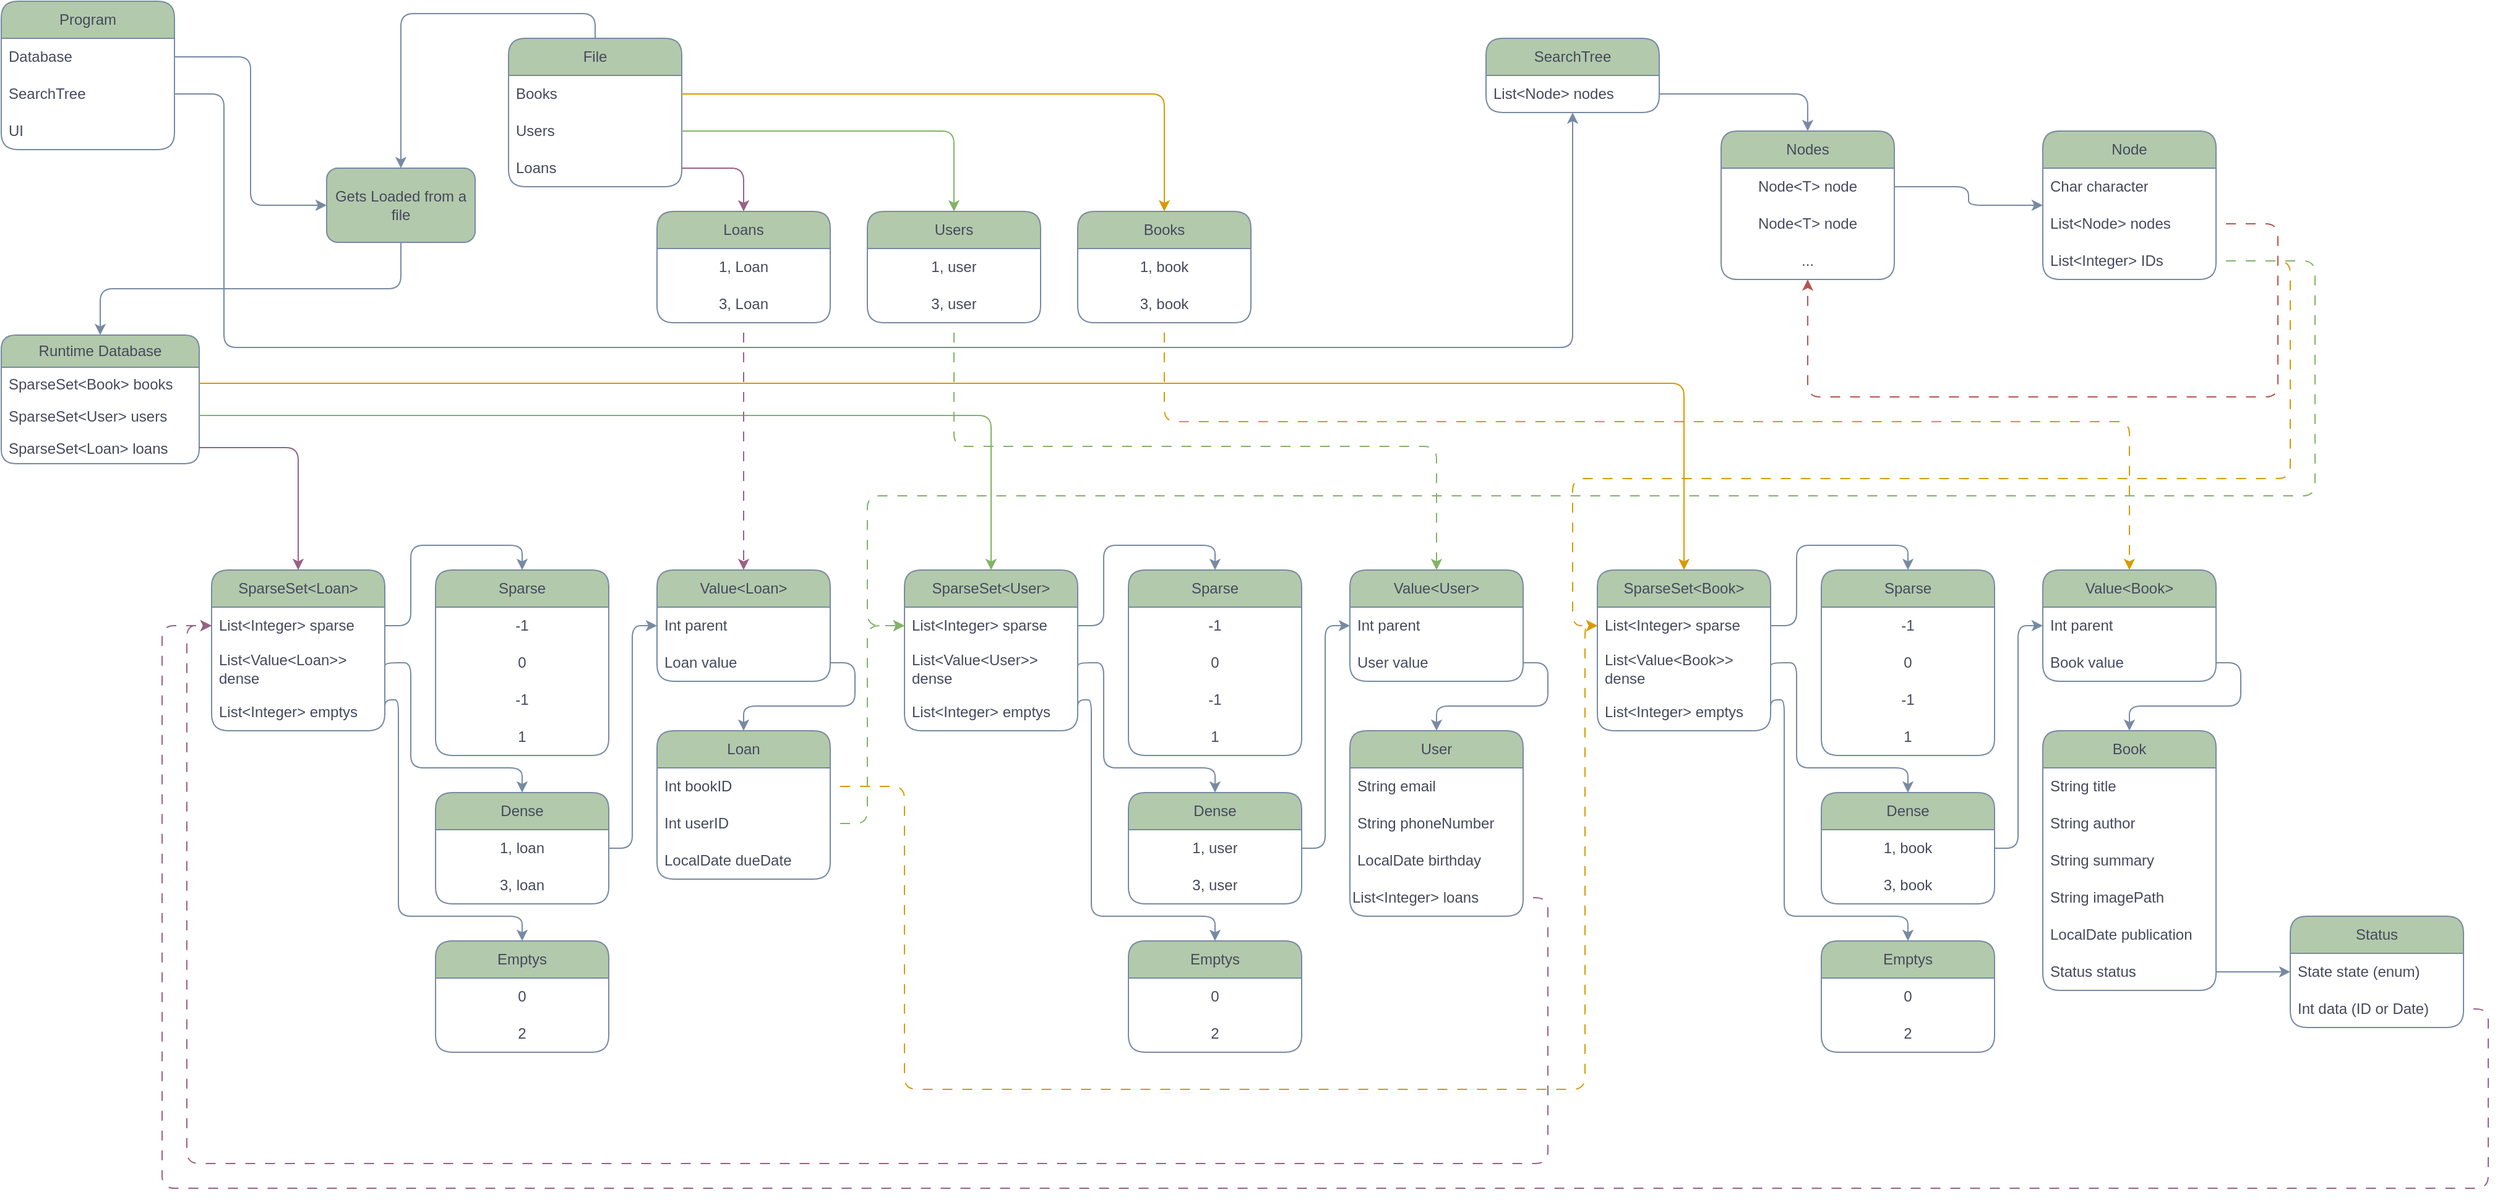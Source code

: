 <mxfile version="26.0.16">
  <diagram id="C5RBs43oDa-KdzZeNtuy" name="Page-1">
    <mxGraphModel dx="2193" dy="1625" grid="1" gridSize="10" guides="1" tooltips="1" connect="1" arrows="1" fold="1" page="1" pageScale="1" pageWidth="827" pageHeight="1169" math="0" shadow="0">
      <root>
        <mxCell id="WIyWlLk6GJQsqaUBKTNV-0" />
        <mxCell id="WIyWlLk6GJQsqaUBKTNV-1" parent="WIyWlLk6GJQsqaUBKTNV-0" />
        <mxCell id="-KU5_4IExtIw8GecrKlS-0" value="Program" style="swimlane;fontStyle=0;childLayout=stackLayout;horizontal=1;startSize=30;horizontalStack=0;resizeParent=1;resizeParentMax=0;resizeLast=0;collapsible=1;marginBottom=0;whiteSpace=wrap;html=1;labelBackgroundColor=none;rounded=1;shadow=0;fillColor=#B2C9AB;strokeColor=#788AA3;fontColor=#46495D;" parent="WIyWlLk6GJQsqaUBKTNV-1" vertex="1">
          <mxGeometry x="30" width="140" height="120" as="geometry">
            <mxRectangle x="30" y="120" width="60" height="30" as="alternateBounds" />
          </mxGeometry>
        </mxCell>
        <mxCell id="-KU5_4IExtIw8GecrKlS-2" value="Database" style="text;align=left;verticalAlign=middle;spacingLeft=4;spacingRight=4;overflow=hidden;points=[[0,0.5],[1,0.5]];portConstraint=eastwest;rotatable=0;whiteSpace=wrap;html=1;labelBackgroundColor=none;rounded=1;shadow=0;fontColor=#46495D;" parent="-KU5_4IExtIw8GecrKlS-0" vertex="1">
          <mxGeometry y="30" width="140" height="30" as="geometry" />
        </mxCell>
        <mxCell id="qyxE1f4XCdM-CP5LFO3P-27" value="SearchTree" style="text;strokeColor=none;fillColor=none;align=left;verticalAlign=middle;spacingLeft=4;spacingRight=4;overflow=hidden;points=[[0,0.5],[1,0.5]];portConstraint=eastwest;rotatable=0;whiteSpace=wrap;html=1;fontFamily=Helvetica;fontSize=12;fontColor=#46495D;labelBackgroundColor=none;" vertex="1" parent="-KU5_4IExtIw8GecrKlS-0">
          <mxGeometry y="60" width="140" height="30" as="geometry" />
        </mxCell>
        <mxCell id="-KU5_4IExtIw8GecrKlS-3" value="UI " style="text;align=left;verticalAlign=middle;spacingLeft=4;spacingRight=4;overflow=hidden;points=[[0,0.5],[1,0.5]];portConstraint=eastwest;rotatable=0;whiteSpace=wrap;html=1;labelBackgroundColor=none;rounded=1;shadow=0;fontColor=#46495D;" parent="-KU5_4IExtIw8GecrKlS-0" vertex="1">
          <mxGeometry y="90" width="140" height="30" as="geometry" />
        </mxCell>
        <mxCell id="-KU5_4IExtIw8GecrKlS-5" value="Runtime Database" style="swimlane;fontStyle=0;childLayout=stackLayout;horizontal=1;startSize=26;horizontalStack=0;resizeParent=1;resizeParentMax=0;resizeLast=0;collapsible=1;marginBottom=0;whiteSpace=wrap;html=1;labelBackgroundColor=none;rounded=1;shadow=0;fillColor=#B2C9AB;strokeColor=#788AA3;fontColor=#46495D;" parent="WIyWlLk6GJQsqaUBKTNV-1" vertex="1">
          <mxGeometry x="30" y="270" width="160" height="104" as="geometry" />
        </mxCell>
        <mxCell id="-KU5_4IExtIw8GecrKlS-6" value="SparseSet&amp;lt;Book&amp;gt; books" style="text;align=left;verticalAlign=top;spacingLeft=4;spacingRight=4;overflow=hidden;rotatable=0;points=[[0,0.5],[1,0.5]];portConstraint=eastwest;whiteSpace=wrap;html=1;labelBackgroundColor=none;rounded=1;shadow=0;fontColor=#46495D;" parent="-KU5_4IExtIw8GecrKlS-5" vertex="1">
          <mxGeometry y="26" width="160" height="26" as="geometry" />
        </mxCell>
        <mxCell id="-KU5_4IExtIw8GecrKlS-7" value="SparseSet&amp;lt;User&amp;gt; users" style="text;align=left;verticalAlign=top;spacingLeft=4;spacingRight=4;overflow=hidden;rotatable=0;points=[[0,0.5],[1,0.5]];portConstraint=eastwest;whiteSpace=wrap;html=1;labelBackgroundColor=none;rounded=1;shadow=0;fontColor=#46495D;" parent="-KU5_4IExtIw8GecrKlS-5" vertex="1">
          <mxGeometry y="52" width="160" height="26" as="geometry" />
        </mxCell>
        <mxCell id="-KU5_4IExtIw8GecrKlS-8" value="SparseSet&amp;lt;Loan&amp;gt; loans" style="text;align=left;verticalAlign=top;spacingLeft=4;spacingRight=4;overflow=hidden;rotatable=0;points=[[0,0.5],[1,0.5]];portConstraint=eastwest;whiteSpace=wrap;html=1;labelBackgroundColor=none;rounded=1;shadow=0;fontColor=#46495D;" parent="-KU5_4IExtIw8GecrKlS-5" vertex="1">
          <mxGeometry y="78" width="160" height="26" as="geometry" />
        </mxCell>
        <mxCell id="-KU5_4IExtIw8GecrKlS-14" value="SparseSet&amp;lt;Loan&amp;gt;" style="swimlane;fontStyle=0;childLayout=stackLayout;horizontal=1;startSize=30;horizontalStack=0;resizeParent=1;resizeParentMax=0;resizeLast=0;collapsible=1;marginBottom=0;whiteSpace=wrap;html=1;labelBackgroundColor=none;rounded=1;shadow=0;fillColor=#B2C9AB;strokeColor=#788AA3;fontColor=#46495D;" parent="WIyWlLk6GJQsqaUBKTNV-1" vertex="1">
          <mxGeometry x="200" y="460" width="140" height="130" as="geometry" />
        </mxCell>
        <mxCell id="-KU5_4IExtIw8GecrKlS-15" value="List&amp;lt;Integer&amp;gt; sparse" style="text;align=left;verticalAlign=middle;spacingLeft=4;spacingRight=4;overflow=hidden;points=[[0,0.5],[1,0.5]];portConstraint=eastwest;rotatable=0;whiteSpace=wrap;html=1;labelBackgroundColor=none;rounded=1;shadow=0;fontColor=#46495D;" parent="-KU5_4IExtIw8GecrKlS-14" vertex="1">
          <mxGeometry y="30" width="140" height="30" as="geometry" />
        </mxCell>
        <mxCell id="-KU5_4IExtIw8GecrKlS-16" value="List&amp;lt;Value&amp;lt;Loan&amp;gt;&amp;gt; dense" style="text;align=left;verticalAlign=middle;spacingLeft=4;spacingRight=4;overflow=hidden;points=[[0,0.5],[1,0.5]];portConstraint=eastwest;rotatable=0;whiteSpace=wrap;html=1;labelBackgroundColor=none;rounded=1;shadow=0;fontColor=#46495D;" parent="-KU5_4IExtIw8GecrKlS-14" vertex="1">
          <mxGeometry y="60" width="140" height="40" as="geometry" />
        </mxCell>
        <mxCell id="-KU5_4IExtIw8GecrKlS-17" value="List&amp;lt;Integer&amp;gt; emptys" style="text;align=left;verticalAlign=middle;spacingLeft=4;spacingRight=4;overflow=hidden;points=[[0,0.5],[1,0.5]];portConstraint=eastwest;rotatable=0;whiteSpace=wrap;html=1;labelBackgroundColor=none;rounded=1;shadow=0;fontColor=#46495D;" parent="-KU5_4IExtIw8GecrKlS-14" vertex="1">
          <mxGeometry y="100" width="140" height="30" as="geometry" />
        </mxCell>
        <mxCell id="-KU5_4IExtIw8GecrKlS-19" value="Emptys" style="swimlane;fontStyle=0;childLayout=stackLayout;horizontal=1;startSize=30;horizontalStack=0;resizeParent=1;resizeParentMax=0;resizeLast=0;collapsible=1;marginBottom=0;whiteSpace=wrap;html=1;labelBackgroundColor=none;rounded=1;shadow=0;fillColor=#B2C9AB;strokeColor=#788AA3;fontColor=#46495D;" parent="WIyWlLk6GJQsqaUBKTNV-1" vertex="1">
          <mxGeometry x="381" y="760" width="140" height="90" as="geometry" />
        </mxCell>
        <mxCell id="-KU5_4IExtIw8GecrKlS-20" value="0" style="text;align=center;verticalAlign=middle;spacingLeft=4;spacingRight=4;overflow=hidden;points=[[0,0.5],[1,0.5]];portConstraint=eastwest;rotatable=0;whiteSpace=wrap;html=1;labelBackgroundColor=none;rounded=1;shadow=0;fontColor=#46495D;" parent="-KU5_4IExtIw8GecrKlS-19" vertex="1">
          <mxGeometry y="30" width="140" height="30" as="geometry" />
        </mxCell>
        <mxCell id="-KU5_4IExtIw8GecrKlS-21" value="2" style="text;align=center;verticalAlign=middle;spacingLeft=4;spacingRight=4;overflow=hidden;points=[[0,0.5],[1,0.5]];portConstraint=eastwest;rotatable=0;whiteSpace=wrap;html=1;labelBackgroundColor=none;rounded=1;shadow=0;fontColor=#46495D;" parent="-KU5_4IExtIw8GecrKlS-19" vertex="1">
          <mxGeometry y="60" width="140" height="30" as="geometry" />
        </mxCell>
        <mxCell id="-KU5_4IExtIw8GecrKlS-27" value="Dense" style="swimlane;fontStyle=0;childLayout=stackLayout;horizontal=1;startSize=30;horizontalStack=0;resizeParent=1;resizeParentMax=0;resizeLast=0;collapsible=1;marginBottom=0;whiteSpace=wrap;html=1;labelBackgroundColor=none;rounded=1;shadow=0;fillColor=#B2C9AB;strokeColor=#788AA3;fontColor=#46495D;" parent="WIyWlLk6GJQsqaUBKTNV-1" vertex="1">
          <mxGeometry x="381" y="640" width="140" height="90" as="geometry" />
        </mxCell>
        <mxCell id="-KU5_4IExtIw8GecrKlS-28" value="1, loan" style="text;align=center;verticalAlign=middle;spacingLeft=4;spacingRight=4;overflow=hidden;points=[[0,0.5],[1,0.5]];portConstraint=eastwest;rotatable=0;whiteSpace=wrap;html=1;labelBackgroundColor=none;rounded=1;shadow=0;fontColor=#46495D;" parent="-KU5_4IExtIw8GecrKlS-27" vertex="1">
          <mxGeometry y="30" width="140" height="30" as="geometry" />
        </mxCell>
        <mxCell id="-KU5_4IExtIw8GecrKlS-29" value="3, loan" style="text;align=center;verticalAlign=middle;spacingLeft=4;spacingRight=4;overflow=hidden;points=[[0,0.5],[1,0.5]];portConstraint=eastwest;rotatable=0;whiteSpace=wrap;html=1;labelBackgroundColor=none;rounded=1;shadow=0;fontColor=#46495D;" parent="-KU5_4IExtIw8GecrKlS-27" vertex="1">
          <mxGeometry y="60" width="140" height="30" as="geometry" />
        </mxCell>
        <mxCell id="-KU5_4IExtIw8GecrKlS-23" style="edgeStyle=orthogonalEdgeStyle;rounded=1;orthogonalLoop=1;jettySize=auto;html=1;exitX=1;exitY=0.5;exitDx=0;exitDy=0;labelBackgroundColor=none;fontColor=default;shadow=0;strokeColor=#788AA3;" parent="WIyWlLk6GJQsqaUBKTNV-1" source="-KU5_4IExtIw8GecrKlS-16" target="-KU5_4IExtIw8GecrKlS-27" edge="1">
          <mxGeometry relative="1" as="geometry">
            <mxPoint x="500" y="535.241" as="targetPoint" />
            <Array as="points">
              <mxPoint x="361" y="535" />
              <mxPoint x="361" y="620" />
              <mxPoint x="451" y="620" />
            </Array>
          </mxGeometry>
        </mxCell>
        <mxCell id="-KU5_4IExtIw8GecrKlS-32" value="Sparse" style="swimlane;fontStyle=0;childLayout=stackLayout;horizontal=1;startSize=30;horizontalStack=0;resizeParent=1;resizeParentMax=0;resizeLast=0;collapsible=1;marginBottom=0;whiteSpace=wrap;html=1;labelBackgroundColor=none;rounded=1;shadow=0;fillColor=#B2C9AB;strokeColor=#788AA3;fontColor=#46495D;" parent="WIyWlLk6GJQsqaUBKTNV-1" vertex="1">
          <mxGeometry x="381" y="460" width="140" height="150" as="geometry" />
        </mxCell>
        <mxCell id="-KU5_4IExtIw8GecrKlS-33" value="-1" style="text;align=center;verticalAlign=middle;spacingLeft=4;spacingRight=4;overflow=hidden;points=[[0,0.5],[1,0.5]];portConstraint=eastwest;rotatable=0;whiteSpace=wrap;html=1;labelBackgroundColor=none;rounded=1;shadow=0;fontColor=#46495D;" parent="-KU5_4IExtIw8GecrKlS-32" vertex="1">
          <mxGeometry y="30" width="140" height="30" as="geometry" />
        </mxCell>
        <mxCell id="-KU5_4IExtIw8GecrKlS-34" value="0" style="text;align=center;verticalAlign=middle;spacingLeft=4;spacingRight=4;overflow=hidden;points=[[0,0.5],[1,0.5]];portConstraint=eastwest;rotatable=0;whiteSpace=wrap;html=1;labelBackgroundColor=none;rounded=1;shadow=0;fontColor=#46495D;" parent="-KU5_4IExtIw8GecrKlS-32" vertex="1">
          <mxGeometry y="60" width="140" height="30" as="geometry" />
        </mxCell>
        <mxCell id="-KU5_4IExtIw8GecrKlS-35" value="-1" style="text;align=center;verticalAlign=middle;spacingLeft=4;spacingRight=4;overflow=hidden;points=[[0,0.5],[1,0.5]];portConstraint=eastwest;rotatable=0;whiteSpace=wrap;html=1;labelBackgroundColor=none;rounded=1;shadow=0;fontColor=#46495D;" parent="-KU5_4IExtIw8GecrKlS-32" vertex="1">
          <mxGeometry y="90" width="140" height="30" as="geometry" />
        </mxCell>
        <mxCell id="-KU5_4IExtIw8GecrKlS-38" value="1" style="text;align=center;verticalAlign=middle;spacingLeft=4;spacingRight=4;overflow=hidden;points=[[0,0.5],[1,0.5]];portConstraint=eastwest;rotatable=0;whiteSpace=wrap;html=1;labelBackgroundColor=none;rounded=1;shadow=0;fontColor=#46495D;" parent="-KU5_4IExtIw8GecrKlS-32" vertex="1">
          <mxGeometry y="120" width="140" height="30" as="geometry" />
        </mxCell>
        <mxCell id="-KU5_4IExtIw8GecrKlS-31" style="edgeStyle=orthogonalEdgeStyle;rounded=1;orthogonalLoop=1;jettySize=auto;html=1;exitX=1;exitY=0.5;exitDx=0;exitDy=0;labelBackgroundColor=none;fontColor=default;shadow=0;strokeColor=#788AA3;" parent="WIyWlLk6GJQsqaUBKTNV-1" source="-KU5_4IExtIw8GecrKlS-15" target="-KU5_4IExtIw8GecrKlS-32" edge="1">
          <mxGeometry relative="1" as="geometry">
            <mxPoint x="360" y="353" as="targetPoint" />
            <Array as="points">
              <mxPoint x="361" y="505" />
              <mxPoint x="361" y="440" />
              <mxPoint x="451" y="440" />
            </Array>
          </mxGeometry>
        </mxCell>
        <mxCell id="-KU5_4IExtIw8GecrKlS-36" style="edgeStyle=orthogonalEdgeStyle;rounded=1;orthogonalLoop=1;jettySize=auto;html=1;exitX=1;exitY=0.5;exitDx=0;exitDy=0;labelBackgroundColor=none;fontColor=default;shadow=0;strokeColor=#788AA3;" parent="WIyWlLk6GJQsqaUBKTNV-1" source="-KU5_4IExtIw8GecrKlS-17" target="-KU5_4IExtIw8GecrKlS-19" edge="1">
          <mxGeometry relative="1" as="geometry">
            <Array as="points">
              <mxPoint x="351" y="565" />
              <mxPoint x="351" y="740" />
              <mxPoint x="451" y="740" />
            </Array>
          </mxGeometry>
        </mxCell>
        <mxCell id="-KU5_4IExtIw8GecrKlS-41" value="Value&amp;lt;Loan&amp;gt;" style="swimlane;fontStyle=0;childLayout=stackLayout;horizontal=1;startSize=30;horizontalStack=0;resizeParent=1;resizeParentMax=0;resizeLast=0;collapsible=1;marginBottom=0;whiteSpace=wrap;html=1;labelBackgroundColor=none;rounded=1;shadow=0;fillColor=#B2C9AB;strokeColor=#788AA3;fontColor=#46495D;" parent="WIyWlLk6GJQsqaUBKTNV-1" vertex="1">
          <mxGeometry x="560" y="460" width="140" height="90" as="geometry" />
        </mxCell>
        <mxCell id="-KU5_4IExtIw8GecrKlS-42" value="Int parent" style="text;align=left;verticalAlign=middle;spacingLeft=4;spacingRight=4;overflow=hidden;points=[[0,0.5],[1,0.5]];portConstraint=eastwest;rotatable=0;whiteSpace=wrap;html=1;labelBackgroundColor=none;rounded=1;shadow=0;fontColor=#46495D;" parent="-KU5_4IExtIw8GecrKlS-41" vertex="1">
          <mxGeometry y="30" width="140" height="30" as="geometry" />
        </mxCell>
        <mxCell id="-KU5_4IExtIw8GecrKlS-43" value="Loan value" style="text;align=left;verticalAlign=middle;spacingLeft=4;spacingRight=4;overflow=hidden;points=[[0,0.5],[1,0.5]];portConstraint=eastwest;rotatable=0;whiteSpace=wrap;html=1;labelBackgroundColor=none;rounded=1;shadow=0;fontColor=#46495D;" parent="-KU5_4IExtIw8GecrKlS-41" vertex="1">
          <mxGeometry y="60" width="140" height="30" as="geometry" />
        </mxCell>
        <mxCell id="-KU5_4IExtIw8GecrKlS-45" style="edgeStyle=orthogonalEdgeStyle;rounded=1;orthogonalLoop=1;jettySize=auto;html=1;exitX=1;exitY=0.5;exitDx=0;exitDy=0;labelBackgroundColor=none;fontColor=default;shadow=0;strokeColor=#788AA3;" parent="WIyWlLk6GJQsqaUBKTNV-1" source="-KU5_4IExtIw8GecrKlS-28" target="-KU5_4IExtIw8GecrKlS-41" edge="1">
          <mxGeometry relative="1" as="geometry">
            <Array as="points">
              <mxPoint x="540" y="685" />
              <mxPoint x="540" y="505" />
            </Array>
          </mxGeometry>
        </mxCell>
        <mxCell id="-KU5_4IExtIw8GecrKlS-47" value="Loan" style="swimlane;fontStyle=0;childLayout=stackLayout;horizontal=1;startSize=30;horizontalStack=0;resizeParent=1;resizeParentMax=0;resizeLast=0;collapsible=1;marginBottom=0;whiteSpace=wrap;html=1;labelBackgroundColor=none;rounded=1;shadow=0;fillColor=#B2C9AB;strokeColor=#788AA3;fontColor=#46495D;" parent="WIyWlLk6GJQsqaUBKTNV-1" vertex="1">
          <mxGeometry x="560" y="590" width="140" height="120" as="geometry" />
        </mxCell>
        <mxCell id="-KU5_4IExtIw8GecrKlS-48" value="Int bookID" style="text;align=left;verticalAlign=middle;spacingLeft=4;spacingRight=4;overflow=hidden;points=[[0,0.5],[1,0.5]];portConstraint=eastwest;rotatable=0;whiteSpace=wrap;html=1;labelBackgroundColor=none;rounded=1;shadow=0;fontColor=#46495D;" parent="-KU5_4IExtIw8GecrKlS-47" vertex="1">
          <mxGeometry y="30" width="140" height="30" as="geometry" />
        </mxCell>
        <mxCell id="-KU5_4IExtIw8GecrKlS-49" value="Int userID" style="text;align=left;verticalAlign=middle;spacingLeft=4;spacingRight=4;overflow=hidden;points=[[0,0.5],[1,0.5]];portConstraint=eastwest;rotatable=0;whiteSpace=wrap;html=1;labelBackgroundColor=none;rounded=1;shadow=0;fontColor=#46495D;" parent="-KU5_4IExtIw8GecrKlS-47" vertex="1">
          <mxGeometry y="60" width="140" height="30" as="geometry" />
        </mxCell>
        <mxCell id="-KU5_4IExtIw8GecrKlS-50" value="LocalDate dueDate" style="text;align=left;verticalAlign=middle;spacingLeft=4;spacingRight=4;overflow=hidden;points=[[0,0.5],[1,0.5]];portConstraint=eastwest;rotatable=0;whiteSpace=wrap;html=1;labelBackgroundColor=none;rounded=1;shadow=0;fontColor=#46495D;" parent="-KU5_4IExtIw8GecrKlS-47" vertex="1">
          <mxGeometry y="90" width="140" height="30" as="geometry" />
        </mxCell>
        <mxCell id="-KU5_4IExtIw8GecrKlS-51" style="edgeStyle=orthogonalEdgeStyle;rounded=1;orthogonalLoop=1;jettySize=auto;html=1;exitX=1;exitY=0.5;exitDx=0;exitDy=0;labelBackgroundColor=none;fontColor=default;shadow=0;strokeColor=#788AA3;" parent="WIyWlLk6GJQsqaUBKTNV-1" source="-KU5_4IExtIw8GecrKlS-43" target="-KU5_4IExtIw8GecrKlS-47" edge="1">
          <mxGeometry relative="1" as="geometry" />
        </mxCell>
        <mxCell id="-KU5_4IExtIw8GecrKlS-52" value="SparseSet&amp;lt;User&amp;gt;" style="swimlane;fontStyle=0;childLayout=stackLayout;horizontal=1;startSize=30;horizontalStack=0;resizeParent=1;resizeParentMax=0;resizeLast=0;collapsible=1;marginBottom=0;whiteSpace=wrap;html=1;labelBackgroundColor=none;rounded=1;shadow=0;fillColor=#B2C9AB;strokeColor=#788AA3;fontColor=#46495D;" parent="WIyWlLk6GJQsqaUBKTNV-1" vertex="1">
          <mxGeometry x="760" y="460" width="140" height="130" as="geometry" />
        </mxCell>
        <mxCell id="-KU5_4IExtIw8GecrKlS-53" value="List&amp;lt;Integer&amp;gt; sparse" style="text;align=left;verticalAlign=middle;spacingLeft=4;spacingRight=4;overflow=hidden;points=[[0,0.5],[1,0.5]];portConstraint=eastwest;rotatable=0;whiteSpace=wrap;html=1;labelBackgroundColor=none;rounded=1;shadow=0;fontColor=#46495D;" parent="-KU5_4IExtIw8GecrKlS-52" vertex="1">
          <mxGeometry y="30" width="140" height="30" as="geometry" />
        </mxCell>
        <mxCell id="-KU5_4IExtIw8GecrKlS-54" value="List&amp;lt;Value&amp;lt;User&amp;gt;&amp;gt; dense" style="text;align=left;verticalAlign=middle;spacingLeft=4;spacingRight=4;overflow=hidden;points=[[0,0.5],[1,0.5]];portConstraint=eastwest;rotatable=0;whiteSpace=wrap;html=1;labelBackgroundColor=none;rounded=1;shadow=0;fontColor=#46495D;" parent="-KU5_4IExtIw8GecrKlS-52" vertex="1">
          <mxGeometry y="60" width="140" height="40" as="geometry" />
        </mxCell>
        <mxCell id="-KU5_4IExtIw8GecrKlS-55" value="List&amp;lt;Integer&amp;gt; emptys" style="text;align=left;verticalAlign=middle;spacingLeft=4;spacingRight=4;overflow=hidden;points=[[0,0.5],[1,0.5]];portConstraint=eastwest;rotatable=0;whiteSpace=wrap;html=1;labelBackgroundColor=none;rounded=1;shadow=0;fontColor=#46495D;" parent="-KU5_4IExtIw8GecrKlS-52" vertex="1">
          <mxGeometry y="100" width="140" height="30" as="geometry" />
        </mxCell>
        <mxCell id="-KU5_4IExtIw8GecrKlS-56" value="Emptys" style="swimlane;fontStyle=0;childLayout=stackLayout;horizontal=1;startSize=30;horizontalStack=0;resizeParent=1;resizeParentMax=0;resizeLast=0;collapsible=1;marginBottom=0;whiteSpace=wrap;html=1;labelBackgroundColor=none;rounded=1;shadow=0;fillColor=#B2C9AB;strokeColor=#788AA3;fontColor=#46495D;" parent="WIyWlLk6GJQsqaUBKTNV-1" vertex="1">
          <mxGeometry x="941" y="760" width="140" height="90" as="geometry" />
        </mxCell>
        <mxCell id="-KU5_4IExtIw8GecrKlS-57" value="0" style="text;align=center;verticalAlign=middle;spacingLeft=4;spacingRight=4;overflow=hidden;points=[[0,0.5],[1,0.5]];portConstraint=eastwest;rotatable=0;whiteSpace=wrap;html=1;labelBackgroundColor=none;rounded=1;shadow=0;fontColor=#46495D;" parent="-KU5_4IExtIw8GecrKlS-56" vertex="1">
          <mxGeometry y="30" width="140" height="30" as="geometry" />
        </mxCell>
        <mxCell id="-KU5_4IExtIw8GecrKlS-58" value="2" style="text;align=center;verticalAlign=middle;spacingLeft=4;spacingRight=4;overflow=hidden;points=[[0,0.5],[1,0.5]];portConstraint=eastwest;rotatable=0;whiteSpace=wrap;html=1;labelBackgroundColor=none;rounded=1;shadow=0;fontColor=#46495D;" parent="-KU5_4IExtIw8GecrKlS-56" vertex="1">
          <mxGeometry y="60" width="140" height="30" as="geometry" />
        </mxCell>
        <mxCell id="-KU5_4IExtIw8GecrKlS-59" value="Dense" style="swimlane;fontStyle=0;childLayout=stackLayout;horizontal=1;startSize=30;horizontalStack=0;resizeParent=1;resizeParentMax=0;resizeLast=0;collapsible=1;marginBottom=0;whiteSpace=wrap;html=1;labelBackgroundColor=none;rounded=1;shadow=0;fillColor=#B2C9AB;strokeColor=#788AA3;fontColor=#46495D;" parent="WIyWlLk6GJQsqaUBKTNV-1" vertex="1">
          <mxGeometry x="941" y="640" width="140" height="90" as="geometry" />
        </mxCell>
        <mxCell id="-KU5_4IExtIw8GecrKlS-60" value="1, user" style="text;align=center;verticalAlign=middle;spacingLeft=4;spacingRight=4;overflow=hidden;points=[[0,0.5],[1,0.5]];portConstraint=eastwest;rotatable=0;whiteSpace=wrap;html=1;labelBackgroundColor=none;rounded=1;shadow=0;fontColor=#46495D;" parent="-KU5_4IExtIw8GecrKlS-59" vertex="1">
          <mxGeometry y="30" width="140" height="30" as="geometry" />
        </mxCell>
        <mxCell id="-KU5_4IExtIw8GecrKlS-61" value="3, user" style="text;align=center;verticalAlign=middle;spacingLeft=4;spacingRight=4;overflow=hidden;points=[[0,0.5],[1,0.5]];portConstraint=eastwest;rotatable=0;whiteSpace=wrap;html=1;labelBackgroundColor=none;rounded=1;shadow=0;fontColor=#46495D;" parent="-KU5_4IExtIw8GecrKlS-59" vertex="1">
          <mxGeometry y="60" width="140" height="30" as="geometry" />
        </mxCell>
        <mxCell id="-KU5_4IExtIw8GecrKlS-62" style="edgeStyle=orthogonalEdgeStyle;rounded=1;orthogonalLoop=1;jettySize=auto;html=1;exitX=1;exitY=0.5;exitDx=0;exitDy=0;labelBackgroundColor=none;fontColor=default;shadow=0;strokeColor=#788AA3;" parent="WIyWlLk6GJQsqaUBKTNV-1" source="-KU5_4IExtIw8GecrKlS-54" target="-KU5_4IExtIw8GecrKlS-59" edge="1">
          <mxGeometry relative="1" as="geometry">
            <mxPoint x="1060" y="535.241" as="targetPoint" />
            <Array as="points">
              <mxPoint x="921" y="535" />
              <mxPoint x="921" y="620" />
              <mxPoint x="1011" y="620" />
            </Array>
          </mxGeometry>
        </mxCell>
        <mxCell id="-KU5_4IExtIw8GecrKlS-63" value="Sparse" style="swimlane;fontStyle=0;childLayout=stackLayout;horizontal=1;startSize=30;horizontalStack=0;resizeParent=1;resizeParentMax=0;resizeLast=0;collapsible=1;marginBottom=0;whiteSpace=wrap;html=1;labelBackgroundColor=none;rounded=1;shadow=0;fillColor=#B2C9AB;strokeColor=#788AA3;fontColor=#46495D;" parent="WIyWlLk6GJQsqaUBKTNV-1" vertex="1">
          <mxGeometry x="941" y="460" width="140" height="150" as="geometry" />
        </mxCell>
        <mxCell id="-KU5_4IExtIw8GecrKlS-64" value="-1" style="text;align=center;verticalAlign=middle;spacingLeft=4;spacingRight=4;overflow=hidden;points=[[0,0.5],[1,0.5]];portConstraint=eastwest;rotatable=0;whiteSpace=wrap;html=1;labelBackgroundColor=none;rounded=1;shadow=0;fontColor=#46495D;" parent="-KU5_4IExtIw8GecrKlS-63" vertex="1">
          <mxGeometry y="30" width="140" height="30" as="geometry" />
        </mxCell>
        <mxCell id="-KU5_4IExtIw8GecrKlS-65" value="0" style="text;align=center;verticalAlign=middle;spacingLeft=4;spacingRight=4;overflow=hidden;points=[[0,0.5],[1,0.5]];portConstraint=eastwest;rotatable=0;whiteSpace=wrap;html=1;labelBackgroundColor=none;rounded=1;shadow=0;fontColor=#46495D;" parent="-KU5_4IExtIw8GecrKlS-63" vertex="1">
          <mxGeometry y="60" width="140" height="30" as="geometry" />
        </mxCell>
        <mxCell id="-KU5_4IExtIw8GecrKlS-66" value="-1" style="text;align=center;verticalAlign=middle;spacingLeft=4;spacingRight=4;overflow=hidden;points=[[0,0.5],[1,0.5]];portConstraint=eastwest;rotatable=0;whiteSpace=wrap;html=1;labelBackgroundColor=none;rounded=1;shadow=0;fontColor=#46495D;" parent="-KU5_4IExtIw8GecrKlS-63" vertex="1">
          <mxGeometry y="90" width="140" height="30" as="geometry" />
        </mxCell>
        <mxCell id="-KU5_4IExtIw8GecrKlS-67" value="1" style="text;align=center;verticalAlign=middle;spacingLeft=4;spacingRight=4;overflow=hidden;points=[[0,0.5],[1,0.5]];portConstraint=eastwest;rotatable=0;whiteSpace=wrap;html=1;labelBackgroundColor=none;rounded=1;shadow=0;fontColor=#46495D;" parent="-KU5_4IExtIw8GecrKlS-63" vertex="1">
          <mxGeometry y="120" width="140" height="30" as="geometry" />
        </mxCell>
        <mxCell id="-KU5_4IExtIw8GecrKlS-68" style="edgeStyle=orthogonalEdgeStyle;rounded=1;orthogonalLoop=1;jettySize=auto;html=1;exitX=1;exitY=0.5;exitDx=0;exitDy=0;labelBackgroundColor=none;fontColor=default;shadow=0;strokeColor=#788AA3;" parent="WIyWlLk6GJQsqaUBKTNV-1" source="-KU5_4IExtIw8GecrKlS-53" target="-KU5_4IExtIw8GecrKlS-63" edge="1">
          <mxGeometry relative="1" as="geometry">
            <mxPoint x="920" y="353" as="targetPoint" />
            <Array as="points">
              <mxPoint x="921" y="505" />
              <mxPoint x="921" y="440" />
              <mxPoint x="1011" y="440" />
            </Array>
          </mxGeometry>
        </mxCell>
        <mxCell id="-KU5_4IExtIw8GecrKlS-69" style="edgeStyle=orthogonalEdgeStyle;rounded=1;orthogonalLoop=1;jettySize=auto;html=1;exitX=1;exitY=0.5;exitDx=0;exitDy=0;labelBackgroundColor=none;fontColor=default;shadow=0;strokeColor=#788AA3;" parent="WIyWlLk6GJQsqaUBKTNV-1" source="-KU5_4IExtIw8GecrKlS-55" target="-KU5_4IExtIw8GecrKlS-56" edge="1">
          <mxGeometry relative="1" as="geometry">
            <Array as="points">
              <mxPoint x="911" y="565" />
              <mxPoint x="911" y="740" />
              <mxPoint x="1011" y="740" />
            </Array>
          </mxGeometry>
        </mxCell>
        <mxCell id="-KU5_4IExtIw8GecrKlS-70" value="Value&amp;lt;User&amp;gt;" style="swimlane;fontStyle=0;childLayout=stackLayout;horizontal=1;startSize=30;horizontalStack=0;resizeParent=1;resizeParentMax=0;resizeLast=0;collapsible=1;marginBottom=0;whiteSpace=wrap;html=1;labelBackgroundColor=none;rounded=1;shadow=0;fillColor=#B2C9AB;strokeColor=#788AA3;fontColor=#46495D;" parent="WIyWlLk6GJQsqaUBKTNV-1" vertex="1">
          <mxGeometry x="1120" y="460" width="140" height="90" as="geometry" />
        </mxCell>
        <mxCell id="-KU5_4IExtIw8GecrKlS-71" value="Int parent" style="text;align=left;verticalAlign=middle;spacingLeft=4;spacingRight=4;overflow=hidden;points=[[0,0.5],[1,0.5]];portConstraint=eastwest;rotatable=0;whiteSpace=wrap;html=1;labelBackgroundColor=none;rounded=1;shadow=0;fontColor=#46495D;" parent="-KU5_4IExtIw8GecrKlS-70" vertex="1">
          <mxGeometry y="30" width="140" height="30" as="geometry" />
        </mxCell>
        <mxCell id="-KU5_4IExtIw8GecrKlS-72" value="User value" style="text;align=left;verticalAlign=middle;spacingLeft=4;spacingRight=4;overflow=hidden;points=[[0,0.5],[1,0.5]];portConstraint=eastwest;rotatable=0;whiteSpace=wrap;html=1;labelBackgroundColor=none;rounded=1;shadow=0;fontColor=#46495D;" parent="-KU5_4IExtIw8GecrKlS-70" vertex="1">
          <mxGeometry y="60" width="140" height="30" as="geometry" />
        </mxCell>
        <mxCell id="-KU5_4IExtIw8GecrKlS-73" style="edgeStyle=orthogonalEdgeStyle;rounded=1;orthogonalLoop=1;jettySize=auto;html=1;exitX=1;exitY=0.5;exitDx=0;exitDy=0;labelBackgroundColor=none;fontColor=default;shadow=0;strokeColor=#788AA3;" parent="WIyWlLk6GJQsqaUBKTNV-1" source="-KU5_4IExtIw8GecrKlS-60" target="-KU5_4IExtIw8GecrKlS-70" edge="1">
          <mxGeometry relative="1" as="geometry">
            <Array as="points">
              <mxPoint x="1100" y="685" />
              <mxPoint x="1100" y="505" />
            </Array>
          </mxGeometry>
        </mxCell>
        <mxCell id="-KU5_4IExtIw8GecrKlS-74" value="User" style="swimlane;fontStyle=0;childLayout=stackLayout;horizontal=1;startSize=30;horizontalStack=0;resizeParent=1;resizeParentMax=0;resizeLast=0;collapsible=1;marginBottom=0;whiteSpace=wrap;html=1;labelBackgroundColor=none;rounded=1;shadow=0;fillColor=#B2C9AB;strokeColor=#788AA3;fontColor=#46495D;" parent="WIyWlLk6GJQsqaUBKTNV-1" vertex="1">
          <mxGeometry x="1120" y="590" width="140" height="150" as="geometry" />
        </mxCell>
        <mxCell id="-KU5_4IExtIw8GecrKlS-75" value="String email" style="text;align=left;verticalAlign=middle;spacingLeft=4;spacingRight=4;overflow=hidden;points=[[0,0.5],[1,0.5]];portConstraint=eastwest;rotatable=0;whiteSpace=wrap;html=1;labelBackgroundColor=none;rounded=1;shadow=0;fontColor=#46495D;" parent="-KU5_4IExtIw8GecrKlS-74" vertex="1">
          <mxGeometry y="30" width="140" height="30" as="geometry" />
        </mxCell>
        <mxCell id="-KU5_4IExtIw8GecrKlS-76" value="String phoneNumber" style="text;align=left;verticalAlign=middle;spacingLeft=4;spacingRight=4;overflow=hidden;points=[[0,0.5],[1,0.5]];portConstraint=eastwest;rotatable=0;whiteSpace=wrap;html=1;labelBackgroundColor=none;rounded=1;shadow=0;fontColor=#46495D;" parent="-KU5_4IExtIw8GecrKlS-74" vertex="1">
          <mxGeometry y="60" width="140" height="30" as="geometry" />
        </mxCell>
        <mxCell id="-KU5_4IExtIw8GecrKlS-77" value="LocalDate birthday" style="text;align=left;verticalAlign=middle;spacingLeft=4;spacingRight=4;overflow=hidden;points=[[0,0.5],[1,0.5]];portConstraint=eastwest;rotatable=0;whiteSpace=wrap;html=1;labelBackgroundColor=none;rounded=1;shadow=0;fontColor=#46495D;" parent="-KU5_4IExtIw8GecrKlS-74" vertex="1">
          <mxGeometry y="90" width="140" height="30" as="geometry" />
        </mxCell>
        <mxCell id="-KU5_4IExtIw8GecrKlS-111" value="List&amp;lt;Integer&amp;gt; loans" style="text;html=1;align=left;verticalAlign=middle;whiteSpace=wrap;rounded=1;labelBackgroundColor=none;shadow=0;fontColor=#46495D;" parent="-KU5_4IExtIw8GecrKlS-74" vertex="1">
          <mxGeometry y="120" width="140" height="30" as="geometry" />
        </mxCell>
        <mxCell id="-KU5_4IExtIw8GecrKlS-78" style="edgeStyle=orthogonalEdgeStyle;rounded=1;orthogonalLoop=1;jettySize=auto;html=1;exitX=1;exitY=0.5;exitDx=0;exitDy=0;labelBackgroundColor=none;fontColor=default;shadow=0;strokeColor=#788AA3;" parent="WIyWlLk6GJQsqaUBKTNV-1" source="-KU5_4IExtIw8GecrKlS-72" target="-KU5_4IExtIw8GecrKlS-74" edge="1">
          <mxGeometry relative="1" as="geometry" />
        </mxCell>
        <mxCell id="-KU5_4IExtIw8GecrKlS-79" value="SparseSet&amp;lt;Book&amp;gt;" style="swimlane;fontStyle=0;childLayout=stackLayout;horizontal=1;startSize=30;horizontalStack=0;resizeParent=1;resizeParentMax=0;resizeLast=0;collapsible=1;marginBottom=0;whiteSpace=wrap;html=1;labelBackgroundColor=none;rounded=1;shadow=0;fillColor=#B2C9AB;strokeColor=#788AA3;fontColor=#46495D;" parent="WIyWlLk6GJQsqaUBKTNV-1" vertex="1">
          <mxGeometry x="1320" y="460" width="140" height="130" as="geometry" />
        </mxCell>
        <mxCell id="-KU5_4IExtIw8GecrKlS-80" value="List&amp;lt;Integer&amp;gt; sparse" style="text;align=left;verticalAlign=middle;spacingLeft=4;spacingRight=4;overflow=hidden;points=[[0,0.5],[1,0.5]];portConstraint=eastwest;rotatable=0;whiteSpace=wrap;html=1;labelBackgroundColor=none;rounded=1;shadow=0;fontColor=#46495D;" parent="-KU5_4IExtIw8GecrKlS-79" vertex="1">
          <mxGeometry y="30" width="140" height="30" as="geometry" />
        </mxCell>
        <mxCell id="-KU5_4IExtIw8GecrKlS-81" value="List&amp;lt;Value&amp;lt;Book&amp;gt;&amp;gt; dense" style="text;align=left;verticalAlign=middle;spacingLeft=4;spacingRight=4;overflow=hidden;points=[[0,0.5],[1,0.5]];portConstraint=eastwest;rotatable=0;whiteSpace=wrap;html=1;labelBackgroundColor=none;rounded=1;shadow=0;fontColor=#46495D;" parent="-KU5_4IExtIw8GecrKlS-79" vertex="1">
          <mxGeometry y="60" width="140" height="40" as="geometry" />
        </mxCell>
        <mxCell id="-KU5_4IExtIw8GecrKlS-82" value="List&amp;lt;Integer&amp;gt; emptys" style="text;align=left;verticalAlign=middle;spacingLeft=4;spacingRight=4;overflow=hidden;points=[[0,0.5],[1,0.5]];portConstraint=eastwest;rotatable=0;whiteSpace=wrap;html=1;labelBackgroundColor=none;rounded=1;shadow=0;fontColor=#46495D;" parent="-KU5_4IExtIw8GecrKlS-79" vertex="1">
          <mxGeometry y="100" width="140" height="30" as="geometry" />
        </mxCell>
        <mxCell id="-KU5_4IExtIw8GecrKlS-83" value="Emptys" style="swimlane;fontStyle=0;childLayout=stackLayout;horizontal=1;startSize=30;horizontalStack=0;resizeParent=1;resizeParentMax=0;resizeLast=0;collapsible=1;marginBottom=0;whiteSpace=wrap;html=1;labelBackgroundColor=none;rounded=1;shadow=0;fillColor=#B2C9AB;strokeColor=#788AA3;fontColor=#46495D;" parent="WIyWlLk6GJQsqaUBKTNV-1" vertex="1">
          <mxGeometry x="1501" y="760" width="140" height="90" as="geometry" />
        </mxCell>
        <mxCell id="-KU5_4IExtIw8GecrKlS-84" value="0" style="text;align=center;verticalAlign=middle;spacingLeft=4;spacingRight=4;overflow=hidden;points=[[0,0.5],[1,0.5]];portConstraint=eastwest;rotatable=0;whiteSpace=wrap;html=1;labelBackgroundColor=none;rounded=1;shadow=0;fontColor=#46495D;" parent="-KU5_4IExtIw8GecrKlS-83" vertex="1">
          <mxGeometry y="30" width="140" height="30" as="geometry" />
        </mxCell>
        <mxCell id="-KU5_4IExtIw8GecrKlS-85" value="2" style="text;align=center;verticalAlign=middle;spacingLeft=4;spacingRight=4;overflow=hidden;points=[[0,0.5],[1,0.5]];portConstraint=eastwest;rotatable=0;whiteSpace=wrap;html=1;labelBackgroundColor=none;rounded=1;shadow=0;fontColor=#46495D;" parent="-KU5_4IExtIw8GecrKlS-83" vertex="1">
          <mxGeometry y="60" width="140" height="30" as="geometry" />
        </mxCell>
        <mxCell id="-KU5_4IExtIw8GecrKlS-86" value="Dense" style="swimlane;fontStyle=0;childLayout=stackLayout;horizontal=1;startSize=30;horizontalStack=0;resizeParent=1;resizeParentMax=0;resizeLast=0;collapsible=1;marginBottom=0;whiteSpace=wrap;html=1;labelBackgroundColor=none;rounded=1;shadow=0;fillColor=#B2C9AB;strokeColor=#788AA3;fontColor=#46495D;" parent="WIyWlLk6GJQsqaUBKTNV-1" vertex="1">
          <mxGeometry x="1501" y="640" width="140" height="90" as="geometry" />
        </mxCell>
        <mxCell id="-KU5_4IExtIw8GecrKlS-87" value="1, book" style="text;align=center;verticalAlign=middle;spacingLeft=4;spacingRight=4;overflow=hidden;points=[[0,0.5],[1,0.5]];portConstraint=eastwest;rotatable=0;whiteSpace=wrap;html=1;labelBackgroundColor=none;rounded=1;shadow=0;fontColor=#46495D;" parent="-KU5_4IExtIw8GecrKlS-86" vertex="1">
          <mxGeometry y="30" width="140" height="30" as="geometry" />
        </mxCell>
        <mxCell id="-KU5_4IExtIw8GecrKlS-88" value="3, book" style="text;align=center;verticalAlign=middle;spacingLeft=4;spacingRight=4;overflow=hidden;points=[[0,0.5],[1,0.5]];portConstraint=eastwest;rotatable=0;whiteSpace=wrap;html=1;labelBackgroundColor=none;rounded=1;shadow=0;fontColor=#46495D;" parent="-KU5_4IExtIw8GecrKlS-86" vertex="1">
          <mxGeometry y="60" width="140" height="30" as="geometry" />
        </mxCell>
        <mxCell id="-KU5_4IExtIw8GecrKlS-89" style="edgeStyle=orthogonalEdgeStyle;rounded=1;orthogonalLoop=1;jettySize=auto;html=1;exitX=1;exitY=0.5;exitDx=0;exitDy=0;labelBackgroundColor=none;fontColor=default;shadow=0;strokeColor=#788AA3;" parent="WIyWlLk6GJQsqaUBKTNV-1" source="-KU5_4IExtIw8GecrKlS-81" target="-KU5_4IExtIw8GecrKlS-86" edge="1">
          <mxGeometry relative="1" as="geometry">
            <mxPoint x="1620" y="535.241" as="targetPoint" />
            <Array as="points">
              <mxPoint x="1481" y="535" />
              <mxPoint x="1481" y="620" />
              <mxPoint x="1571" y="620" />
            </Array>
          </mxGeometry>
        </mxCell>
        <mxCell id="-KU5_4IExtIw8GecrKlS-90" value="Sparse" style="swimlane;fontStyle=0;childLayout=stackLayout;horizontal=1;startSize=30;horizontalStack=0;resizeParent=1;resizeParentMax=0;resizeLast=0;collapsible=1;marginBottom=0;whiteSpace=wrap;html=1;labelBackgroundColor=none;rounded=1;shadow=0;fillColor=#B2C9AB;strokeColor=#788AA3;fontColor=#46495D;" parent="WIyWlLk6GJQsqaUBKTNV-1" vertex="1">
          <mxGeometry x="1501" y="460" width="140" height="150" as="geometry" />
        </mxCell>
        <mxCell id="-KU5_4IExtIw8GecrKlS-91" value="-1" style="text;align=center;verticalAlign=middle;spacingLeft=4;spacingRight=4;overflow=hidden;points=[[0,0.5],[1,0.5]];portConstraint=eastwest;rotatable=0;whiteSpace=wrap;html=1;labelBackgroundColor=none;rounded=1;shadow=0;fontColor=#46495D;" parent="-KU5_4IExtIw8GecrKlS-90" vertex="1">
          <mxGeometry y="30" width="140" height="30" as="geometry" />
        </mxCell>
        <mxCell id="-KU5_4IExtIw8GecrKlS-92" value="0" style="text;align=center;verticalAlign=middle;spacingLeft=4;spacingRight=4;overflow=hidden;points=[[0,0.5],[1,0.5]];portConstraint=eastwest;rotatable=0;whiteSpace=wrap;html=1;labelBackgroundColor=none;rounded=1;shadow=0;fontColor=#46495D;" parent="-KU5_4IExtIw8GecrKlS-90" vertex="1">
          <mxGeometry y="60" width="140" height="30" as="geometry" />
        </mxCell>
        <mxCell id="-KU5_4IExtIw8GecrKlS-93" value="-1" style="text;align=center;verticalAlign=middle;spacingLeft=4;spacingRight=4;overflow=hidden;points=[[0,0.5],[1,0.5]];portConstraint=eastwest;rotatable=0;whiteSpace=wrap;html=1;labelBackgroundColor=none;rounded=1;shadow=0;fontColor=#46495D;" parent="-KU5_4IExtIw8GecrKlS-90" vertex="1">
          <mxGeometry y="90" width="140" height="30" as="geometry" />
        </mxCell>
        <mxCell id="-KU5_4IExtIw8GecrKlS-94" value="1" style="text;align=center;verticalAlign=middle;spacingLeft=4;spacingRight=4;overflow=hidden;points=[[0,0.5],[1,0.5]];portConstraint=eastwest;rotatable=0;whiteSpace=wrap;html=1;labelBackgroundColor=none;rounded=1;shadow=0;fontColor=#46495D;" parent="-KU5_4IExtIw8GecrKlS-90" vertex="1">
          <mxGeometry y="120" width="140" height="30" as="geometry" />
        </mxCell>
        <mxCell id="-KU5_4IExtIw8GecrKlS-95" style="edgeStyle=orthogonalEdgeStyle;rounded=1;orthogonalLoop=1;jettySize=auto;html=1;exitX=1;exitY=0.5;exitDx=0;exitDy=0;labelBackgroundColor=none;fontColor=default;shadow=0;strokeColor=#788AA3;" parent="WIyWlLk6GJQsqaUBKTNV-1" source="-KU5_4IExtIw8GecrKlS-80" target="-KU5_4IExtIw8GecrKlS-90" edge="1">
          <mxGeometry relative="1" as="geometry">
            <mxPoint x="1480" y="353" as="targetPoint" />
            <Array as="points">
              <mxPoint x="1481" y="505" />
              <mxPoint x="1481" y="440" />
              <mxPoint x="1571" y="440" />
            </Array>
          </mxGeometry>
        </mxCell>
        <mxCell id="-KU5_4IExtIw8GecrKlS-96" style="edgeStyle=orthogonalEdgeStyle;rounded=1;orthogonalLoop=1;jettySize=auto;html=1;exitX=1;exitY=0.5;exitDx=0;exitDy=0;labelBackgroundColor=none;fontColor=default;shadow=0;strokeColor=#788AA3;" parent="WIyWlLk6GJQsqaUBKTNV-1" source="-KU5_4IExtIw8GecrKlS-82" target="-KU5_4IExtIw8GecrKlS-83" edge="1">
          <mxGeometry relative="1" as="geometry">
            <Array as="points">
              <mxPoint x="1471" y="565" />
              <mxPoint x="1471" y="740" />
              <mxPoint x="1571" y="740" />
            </Array>
          </mxGeometry>
        </mxCell>
        <mxCell id="-KU5_4IExtIw8GecrKlS-97" value="Value&amp;lt;Book&amp;gt;" style="swimlane;fontStyle=0;childLayout=stackLayout;horizontal=1;startSize=30;horizontalStack=0;resizeParent=1;resizeParentMax=0;resizeLast=0;collapsible=1;marginBottom=0;whiteSpace=wrap;html=1;labelBackgroundColor=none;rounded=1;shadow=0;fillColor=#B2C9AB;strokeColor=#788AA3;fontColor=#46495D;" parent="WIyWlLk6GJQsqaUBKTNV-1" vertex="1">
          <mxGeometry x="1680" y="460" width="140" height="90" as="geometry" />
        </mxCell>
        <mxCell id="-KU5_4IExtIw8GecrKlS-98" value="Int parent" style="text;align=left;verticalAlign=middle;spacingLeft=4;spacingRight=4;overflow=hidden;points=[[0,0.5],[1,0.5]];portConstraint=eastwest;rotatable=0;whiteSpace=wrap;html=1;labelBackgroundColor=none;rounded=1;shadow=0;fontColor=#46495D;" parent="-KU5_4IExtIw8GecrKlS-97" vertex="1">
          <mxGeometry y="30" width="140" height="30" as="geometry" />
        </mxCell>
        <mxCell id="-KU5_4IExtIw8GecrKlS-99" value="Book value" style="text;align=left;verticalAlign=middle;spacingLeft=4;spacingRight=4;overflow=hidden;points=[[0,0.5],[1,0.5]];portConstraint=eastwest;rotatable=0;whiteSpace=wrap;html=1;labelBackgroundColor=none;rounded=1;shadow=0;fontColor=#46495D;" parent="-KU5_4IExtIw8GecrKlS-97" vertex="1">
          <mxGeometry y="60" width="140" height="30" as="geometry" />
        </mxCell>
        <mxCell id="-KU5_4IExtIw8GecrKlS-100" style="edgeStyle=orthogonalEdgeStyle;rounded=1;orthogonalLoop=1;jettySize=auto;html=1;exitX=1;exitY=0.5;exitDx=0;exitDy=0;labelBackgroundColor=none;fontColor=default;shadow=0;strokeColor=#788AA3;" parent="WIyWlLk6GJQsqaUBKTNV-1" source="-KU5_4IExtIw8GecrKlS-87" target="-KU5_4IExtIw8GecrKlS-97" edge="1">
          <mxGeometry relative="1" as="geometry">
            <Array as="points">
              <mxPoint x="1660" y="685" />
              <mxPoint x="1660" y="505" />
            </Array>
          </mxGeometry>
        </mxCell>
        <mxCell id="-KU5_4IExtIw8GecrKlS-101" value="Book" style="swimlane;fontStyle=0;childLayout=stackLayout;horizontal=1;startSize=30;horizontalStack=0;resizeParent=1;resizeParentMax=0;resizeLast=0;collapsible=1;marginBottom=0;whiteSpace=wrap;html=1;labelBackgroundColor=none;rounded=1;shadow=0;fillColor=#B2C9AB;strokeColor=#788AA3;fontColor=#46495D;" parent="WIyWlLk6GJQsqaUBKTNV-1" vertex="1">
          <mxGeometry x="1680" y="590" width="140" height="210" as="geometry" />
        </mxCell>
        <mxCell id="-KU5_4IExtIw8GecrKlS-102" value="&lt;div&gt;String title&lt;/div&gt;" style="text;align=left;verticalAlign=middle;spacingLeft=4;spacingRight=4;overflow=hidden;points=[[0,0.5],[1,0.5]];portConstraint=eastwest;rotatable=0;whiteSpace=wrap;html=1;labelBackgroundColor=none;rounded=1;shadow=0;fontColor=#46495D;" parent="-KU5_4IExtIw8GecrKlS-101" vertex="1">
          <mxGeometry y="30" width="140" height="30" as="geometry" />
        </mxCell>
        <mxCell id="-KU5_4IExtIw8GecrKlS-103" value="String author" style="text;align=left;verticalAlign=middle;spacingLeft=4;spacingRight=4;overflow=hidden;points=[[0,0.5],[1,0.5]];portConstraint=eastwest;rotatable=0;whiteSpace=wrap;html=1;labelBackgroundColor=none;rounded=1;shadow=0;fontColor=#46495D;" parent="-KU5_4IExtIw8GecrKlS-101" vertex="1">
          <mxGeometry y="60" width="140" height="30" as="geometry" />
        </mxCell>
        <mxCell id="-KU5_4IExtIw8GecrKlS-104" value="String summary" style="text;align=left;verticalAlign=middle;spacingLeft=4;spacingRight=4;overflow=hidden;points=[[0,0.5],[1,0.5]];portConstraint=eastwest;rotatable=0;whiteSpace=wrap;html=1;labelBackgroundColor=none;rounded=1;shadow=0;fontColor=#46495D;" parent="-KU5_4IExtIw8GecrKlS-101" vertex="1">
          <mxGeometry y="90" width="140" height="30" as="geometry" />
        </mxCell>
        <mxCell id="-KU5_4IExtIw8GecrKlS-114" value="String imagePath" style="text;align=left;verticalAlign=middle;spacingLeft=4;spacingRight=4;overflow=hidden;points=[[0,0.5],[1,0.5]];portConstraint=eastwest;rotatable=0;whiteSpace=wrap;html=1;labelBackgroundColor=none;rounded=1;shadow=0;fontColor=#46495D;" parent="-KU5_4IExtIw8GecrKlS-101" vertex="1">
          <mxGeometry y="120" width="140" height="30" as="geometry" />
        </mxCell>
        <mxCell id="-KU5_4IExtIw8GecrKlS-115" value="LocalDate publication" style="text;align=left;verticalAlign=middle;spacingLeft=4;spacingRight=4;overflow=hidden;points=[[0,0.5],[1,0.5]];portConstraint=eastwest;rotatable=0;whiteSpace=wrap;html=1;labelBackgroundColor=none;rounded=1;shadow=0;fontColor=#46495D;" parent="-KU5_4IExtIw8GecrKlS-101" vertex="1">
          <mxGeometry y="150" width="140" height="30" as="geometry" />
        </mxCell>
        <mxCell id="-KU5_4IExtIw8GecrKlS-116" value="Status status" style="text;align=left;verticalAlign=middle;spacingLeft=4;spacingRight=4;overflow=hidden;points=[[0,0.5],[1,0.5]];portConstraint=eastwest;rotatable=0;whiteSpace=wrap;html=1;labelBackgroundColor=none;rounded=1;shadow=0;fontColor=#46495D;" parent="-KU5_4IExtIw8GecrKlS-101" vertex="1">
          <mxGeometry y="180" width="140" height="30" as="geometry" />
        </mxCell>
        <mxCell id="-KU5_4IExtIw8GecrKlS-105" style="edgeStyle=orthogonalEdgeStyle;rounded=1;orthogonalLoop=1;jettySize=auto;html=1;exitX=1;exitY=0.5;exitDx=0;exitDy=0;labelBackgroundColor=none;fontColor=default;shadow=0;strokeColor=#788AA3;" parent="WIyWlLk6GJQsqaUBKTNV-1" source="-KU5_4IExtIw8GecrKlS-99" target="-KU5_4IExtIw8GecrKlS-101" edge="1">
          <mxGeometry relative="1" as="geometry" />
        </mxCell>
        <mxCell id="-KU5_4IExtIw8GecrKlS-107" style="edgeStyle=orthogonalEdgeStyle;rounded=1;orthogonalLoop=1;jettySize=auto;html=1;exitX=1;exitY=0.5;exitDx=0;exitDy=0;labelBackgroundColor=none;fontColor=default;shadow=0;strokeColor=#996185;fillColor=#e6d0de;gradientColor=#d5739d;" parent="WIyWlLk6GJQsqaUBKTNV-1" source="-KU5_4IExtIw8GecrKlS-8" target="-KU5_4IExtIw8GecrKlS-14" edge="1">
          <mxGeometry relative="1" as="geometry" />
        </mxCell>
        <mxCell id="-KU5_4IExtIw8GecrKlS-108" style="edgeStyle=orthogonalEdgeStyle;rounded=1;orthogonalLoop=1;jettySize=auto;html=1;exitX=1;exitY=0.5;exitDx=0;exitDy=0;entryX=0.5;entryY=0;entryDx=0;entryDy=0;labelBackgroundColor=none;fontColor=default;shadow=0;strokeColor=#82b366;fillColor=#d5e8d4;gradientColor=#97d077;" parent="WIyWlLk6GJQsqaUBKTNV-1" source="-KU5_4IExtIw8GecrKlS-7" target="-KU5_4IExtIw8GecrKlS-52" edge="1">
          <mxGeometry relative="1" as="geometry" />
        </mxCell>
        <mxCell id="-KU5_4IExtIw8GecrKlS-109" style="edgeStyle=orthogonalEdgeStyle;rounded=1;orthogonalLoop=1;jettySize=auto;html=1;exitX=1;exitY=0.5;exitDx=0;exitDy=0;labelBackgroundColor=none;fontColor=default;shadow=0;strokeColor=#d79b00;fillColor=#ffcd28;gradientColor=#ffa500;" parent="WIyWlLk6GJQsqaUBKTNV-1" source="-KU5_4IExtIw8GecrKlS-6" target="-KU5_4IExtIw8GecrKlS-79" edge="1">
          <mxGeometry relative="1" as="geometry" />
        </mxCell>
        <mxCell id="-KU5_4IExtIw8GecrKlS-118" value="Status" style="swimlane;fontStyle=0;childLayout=stackLayout;horizontal=1;startSize=30;horizontalStack=0;resizeParent=1;resizeParentMax=0;resizeLast=0;collapsible=1;marginBottom=0;whiteSpace=wrap;html=1;labelBackgroundColor=none;rounded=1;shadow=0;fillColor=#B2C9AB;strokeColor=#788AA3;fontColor=#46495D;" parent="WIyWlLk6GJQsqaUBKTNV-1" vertex="1">
          <mxGeometry x="1880" y="740" width="140" height="90" as="geometry" />
        </mxCell>
        <mxCell id="-KU5_4IExtIw8GecrKlS-119" value="State state (enum)" style="text;align=left;verticalAlign=middle;spacingLeft=4;spacingRight=4;overflow=hidden;points=[[0,0.5],[1,0.5]];portConstraint=eastwest;rotatable=0;whiteSpace=wrap;html=1;labelBackgroundColor=none;rounded=1;shadow=0;fontColor=#46495D;" parent="-KU5_4IExtIw8GecrKlS-118" vertex="1">
          <mxGeometry y="30" width="140" height="30" as="geometry" />
        </mxCell>
        <mxCell id="-KU5_4IExtIw8GecrKlS-120" value="Int data (ID or Date)" style="text;align=left;verticalAlign=middle;spacingLeft=4;spacingRight=4;overflow=hidden;points=[[0,0.5],[1,0.5]];portConstraint=eastwest;rotatable=0;whiteSpace=wrap;html=1;labelBackgroundColor=none;rounded=1;shadow=0;fontColor=#46495D;" parent="-KU5_4IExtIw8GecrKlS-118" vertex="1">
          <mxGeometry y="60" width="140" height="30" as="geometry" />
        </mxCell>
        <mxCell id="-KU5_4IExtIw8GecrKlS-117" style="edgeStyle=orthogonalEdgeStyle;rounded=1;orthogonalLoop=1;jettySize=auto;html=1;exitX=1;exitY=0.5;exitDx=0;exitDy=0;labelBackgroundColor=none;fontColor=default;shadow=0;strokeColor=#788AA3;" parent="WIyWlLk6GJQsqaUBKTNV-1" source="-KU5_4IExtIw8GecrKlS-116" target="-KU5_4IExtIw8GecrKlS-118" edge="1">
          <mxGeometry relative="1" as="geometry">
            <mxPoint x="1920" y="784.97" as="targetPoint" />
          </mxGeometry>
        </mxCell>
        <mxCell id="-KU5_4IExtIw8GecrKlS-122" style="edgeStyle=orthogonalEdgeStyle;rounded=1;orthogonalLoop=1;jettySize=auto;html=1;exitX=1;exitY=0.5;exitDx=0;exitDy=0;entryX=0;entryY=0.5;entryDx=0;entryDy=0;fontColor=default;labelBackgroundColor=none;shadow=0;strokeColor=#996185;flowAnimation=1;fillColor=#e6d0de;gradientColor=#d5739d;" parent="WIyWlLk6GJQsqaUBKTNV-1" source="-KU5_4IExtIw8GecrKlS-111" target="-KU5_4IExtIw8GecrKlS-15" edge="1">
          <mxGeometry relative="1" as="geometry">
            <Array as="points">
              <mxPoint x="1280" y="725" />
              <mxPoint x="1280" y="940" />
              <mxPoint x="180" y="940" />
              <mxPoint x="180" y="505" />
            </Array>
          </mxGeometry>
        </mxCell>
        <mxCell id="-KU5_4IExtIw8GecrKlS-123" style="edgeStyle=orthogonalEdgeStyle;rounded=1;orthogonalLoop=1;jettySize=auto;html=1;exitX=1;exitY=0.5;exitDx=0;exitDy=0;entryX=0;entryY=0.5;entryDx=0;entryDy=0;labelBackgroundColor=none;fontColor=default;shadow=0;strokeColor=#82b366;flowAnimation=1;fillColor=#d5e8d4;gradientColor=#97d077;" parent="WIyWlLk6GJQsqaUBKTNV-1" source="-KU5_4IExtIw8GecrKlS-49" target="-KU5_4IExtIw8GecrKlS-53" edge="1">
          <mxGeometry relative="1" as="geometry" />
        </mxCell>
        <mxCell id="-KU5_4IExtIw8GecrKlS-125" style="edgeStyle=orthogonalEdgeStyle;rounded=1;orthogonalLoop=1;jettySize=auto;html=1;exitX=1;exitY=0.5;exitDx=0;exitDy=0;entryX=0;entryY=0.5;entryDx=0;entryDy=0;labelBackgroundColor=none;fontColor=default;shadow=0;strokeColor=#d79b00;flowAnimation=1;fillColor=#ffcd28;gradientColor=#ffa500;" parent="WIyWlLk6GJQsqaUBKTNV-1" source="-KU5_4IExtIw8GecrKlS-48" target="-KU5_4IExtIw8GecrKlS-80" edge="1">
          <mxGeometry relative="1" as="geometry">
            <Array as="points">
              <mxPoint x="760" y="635" />
              <mxPoint x="760" y="880" />
              <mxPoint x="1310" y="880" />
              <mxPoint x="1310" y="505" />
            </Array>
          </mxGeometry>
        </mxCell>
        <mxCell id="-KU5_4IExtIw8GecrKlS-128" style="edgeStyle=orthogonalEdgeStyle;rounded=1;orthogonalLoop=1;jettySize=auto;html=1;exitX=1;exitY=0.5;exitDx=0;exitDy=0;entryX=0;entryY=0.5;entryDx=0;entryDy=0;labelBackgroundColor=none;fontColor=default;shadow=0;strokeColor=#996185;flowAnimation=1;fillColor=#e6d0de;gradientColor=#d5739d;" parent="WIyWlLk6GJQsqaUBKTNV-1" source="-KU5_4IExtIw8GecrKlS-120" target="-KU5_4IExtIw8GecrKlS-15" edge="1">
          <mxGeometry relative="1" as="geometry">
            <Array as="points">
              <mxPoint x="2040" y="815" />
              <mxPoint x="2040" y="960" />
              <mxPoint x="160" y="960" />
              <mxPoint x="160" y="505" />
            </Array>
          </mxGeometry>
        </mxCell>
        <mxCell id="-KU5_4IExtIw8GecrKlS-141" style="edgeStyle=orthogonalEdgeStyle;rounded=1;orthogonalLoop=1;jettySize=auto;html=1;exitX=0.5;exitY=0;exitDx=0;exitDy=0;entryX=0.5;entryY=0;entryDx=0;entryDy=0;labelBackgroundColor=none;fontColor=default;shadow=0;strokeColor=#788AA3;" parent="WIyWlLk6GJQsqaUBKTNV-1" source="-KU5_4IExtIw8GecrKlS-130" target="-KU5_4IExtIw8GecrKlS-135" edge="1">
          <mxGeometry relative="1" as="geometry" />
        </mxCell>
        <mxCell id="-KU5_4IExtIw8GecrKlS-130" value="File" style="swimlane;fontStyle=0;childLayout=stackLayout;horizontal=1;startSize=30;horizontalStack=0;resizeParent=1;resizeParentMax=0;resizeLast=0;collapsible=1;marginBottom=0;whiteSpace=wrap;html=1;labelBackgroundColor=none;rounded=1;shadow=0;fillColor=#B2C9AB;strokeColor=#788AA3;fontColor=#46495D;" parent="WIyWlLk6GJQsqaUBKTNV-1" vertex="1">
          <mxGeometry x="440" y="30" width="140" height="120" as="geometry" />
        </mxCell>
        <mxCell id="-KU5_4IExtIw8GecrKlS-131" value="Books" style="text;align=left;verticalAlign=middle;spacingLeft=4;spacingRight=4;overflow=hidden;points=[[0,0.5],[1,0.5]];portConstraint=eastwest;rotatable=0;whiteSpace=wrap;html=1;labelBackgroundColor=none;rounded=1;shadow=0;fontColor=#46495D;" parent="-KU5_4IExtIw8GecrKlS-130" vertex="1">
          <mxGeometry y="30" width="140" height="30" as="geometry" />
        </mxCell>
        <mxCell id="-KU5_4IExtIw8GecrKlS-132" value="Users" style="text;align=left;verticalAlign=middle;spacingLeft=4;spacingRight=4;overflow=hidden;points=[[0,0.5],[1,0.5]];portConstraint=eastwest;rotatable=0;whiteSpace=wrap;html=1;labelBackgroundColor=none;rounded=1;shadow=0;fontColor=#46495D;" parent="-KU5_4IExtIw8GecrKlS-130" vertex="1">
          <mxGeometry y="60" width="140" height="30" as="geometry" />
        </mxCell>
        <mxCell id="-KU5_4IExtIw8GecrKlS-133" value="Loans" style="text;align=left;verticalAlign=middle;spacingLeft=4;spacingRight=4;overflow=hidden;points=[[0,0.5],[1,0.5]];portConstraint=eastwest;rotatable=0;whiteSpace=wrap;html=1;labelBackgroundColor=none;rounded=1;shadow=0;fontColor=#46495D;" parent="-KU5_4IExtIw8GecrKlS-130" vertex="1">
          <mxGeometry y="90" width="140" height="30" as="geometry" />
        </mxCell>
        <mxCell id="-KU5_4IExtIw8GecrKlS-137" style="edgeStyle=orthogonalEdgeStyle;rounded=1;orthogonalLoop=1;jettySize=auto;html=1;exitX=0.5;exitY=1;exitDx=0;exitDy=0;labelBackgroundColor=none;fontColor=default;shadow=0;strokeColor=#788AA3;" parent="WIyWlLk6GJQsqaUBKTNV-1" source="-KU5_4IExtIw8GecrKlS-135" target="-KU5_4IExtIw8GecrKlS-5" edge="1">
          <mxGeometry relative="1" as="geometry" />
        </mxCell>
        <mxCell id="-KU5_4IExtIw8GecrKlS-135" value="Gets Loaded from a file" style="rounded=1;whiteSpace=wrap;html=1;labelBackgroundColor=none;shadow=0;fillColor=#B2C9AB;strokeColor=#788AA3;fontColor=#46495D;" parent="WIyWlLk6GJQsqaUBKTNV-1" vertex="1">
          <mxGeometry x="293" y="135" width="120" height="60" as="geometry" />
        </mxCell>
        <mxCell id="-KU5_4IExtIw8GecrKlS-134" style="edgeStyle=orthogonalEdgeStyle;rounded=1;orthogonalLoop=1;jettySize=auto;html=1;exitX=1;exitY=0.5;exitDx=0;exitDy=0;entryX=0;entryY=0.5;entryDx=0;entryDy=0;labelBackgroundColor=none;fontColor=default;shadow=0;strokeColor=#788AA3;" parent="WIyWlLk6GJQsqaUBKTNV-1" source="-KU5_4IExtIw8GecrKlS-2" target="-KU5_4IExtIw8GecrKlS-135" edge="1">
          <mxGeometry relative="1" as="geometry">
            <mxPoint x="290.0" y="164.647" as="targetPoint" />
          </mxGeometry>
        </mxCell>
        <mxCell id="qyxE1f4XCdM-CP5LFO3P-41" style="edgeStyle=orthogonalEdgeStyle;shape=connector;rounded=1;orthogonalLoop=1;jettySize=auto;html=1;exitX=0.5;exitY=1;exitDx=0;exitDy=0;entryX=0.5;entryY=0;entryDx=0;entryDy=0;shadow=0;strokeColor=#996185;align=center;verticalAlign=middle;fontFamily=Helvetica;fontSize=12;fontColor=#46495D;fontStyle=0;labelBackgroundColor=none;endArrow=classic;flowAnimation=1;fillColor=#e6d0de;gradientColor=#d5739d;" edge="1" parent="WIyWlLk6GJQsqaUBKTNV-1" source="qyxE1f4XCdM-CP5LFO3P-34" target="-KU5_4IExtIw8GecrKlS-41">
          <mxGeometry relative="1" as="geometry" />
        </mxCell>
        <mxCell id="qyxE1f4XCdM-CP5LFO3P-34" value="Loans" style="swimlane;fontStyle=0;childLayout=stackLayout;horizontal=1;startSize=30;horizontalStack=0;resizeParent=1;resizeParentMax=0;resizeLast=0;collapsible=1;marginBottom=0;whiteSpace=wrap;html=1;rounded=1;shadow=0;strokeColor=#788AA3;align=center;verticalAlign=middle;fontFamily=Helvetica;fontSize=12;fontColor=#46495D;labelBackgroundColor=none;fillColor=#B2C9AB;" vertex="1" parent="WIyWlLk6GJQsqaUBKTNV-1">
          <mxGeometry x="560" y="170" width="140" height="90" as="geometry" />
        </mxCell>
        <mxCell id="qyxE1f4XCdM-CP5LFO3P-35" value="1, Loan" style="text;strokeColor=none;fillColor=none;align=center;verticalAlign=middle;spacingLeft=4;spacingRight=4;overflow=hidden;points=[[0,0.5],[1,0.5]];portConstraint=eastwest;rotatable=0;whiteSpace=wrap;html=1;fontFamily=Helvetica;fontSize=12;fontColor=#46495D;fontStyle=0;labelBackgroundColor=none;" vertex="1" parent="qyxE1f4XCdM-CP5LFO3P-34">
          <mxGeometry y="30" width="140" height="30" as="geometry" />
        </mxCell>
        <mxCell id="qyxE1f4XCdM-CP5LFO3P-36" value="3, Loan" style="text;strokeColor=none;fillColor=none;align=center;verticalAlign=middle;spacingLeft=4;spacingRight=4;overflow=hidden;points=[[0,0.5],[1,0.5]];portConstraint=eastwest;rotatable=0;whiteSpace=wrap;html=1;fontFamily=Helvetica;fontSize=12;fontColor=#46495D;fontStyle=0;labelBackgroundColor=none;" vertex="1" parent="qyxE1f4XCdM-CP5LFO3P-34">
          <mxGeometry y="60" width="140" height="30" as="geometry" />
        </mxCell>
        <mxCell id="qyxE1f4XCdM-CP5LFO3P-38" style="edgeStyle=orthogonalEdgeStyle;shape=connector;rounded=1;orthogonalLoop=1;jettySize=auto;html=1;exitX=1;exitY=0.5;exitDx=0;exitDy=0;entryX=0.5;entryY=0;entryDx=0;entryDy=0;shadow=0;strokeColor=#996185;align=center;verticalAlign=middle;fontFamily=Helvetica;fontSize=12;fontColor=#46495D;fontStyle=0;labelBackgroundColor=none;endArrow=classic;fillColor=#e6d0de;gradientColor=#d5739d;" edge="1" parent="WIyWlLk6GJQsqaUBKTNV-1" source="-KU5_4IExtIw8GecrKlS-133" target="qyxE1f4XCdM-CP5LFO3P-34">
          <mxGeometry relative="1" as="geometry" />
        </mxCell>
        <mxCell id="qyxE1f4XCdM-CP5LFO3P-46" style="edgeStyle=orthogonalEdgeStyle;shape=connector;rounded=1;orthogonalLoop=1;jettySize=auto;html=1;exitX=0.5;exitY=1;exitDx=0;exitDy=0;entryX=0.5;entryY=0;entryDx=0;entryDy=0;shadow=0;strokeColor=#82b366;align=center;verticalAlign=middle;fontFamily=Helvetica;fontSize=12;fontColor=#46495D;fontStyle=0;labelBackgroundColor=none;endArrow=classic;flowAnimation=1;fillColor=#d5e8d4;gradientColor=#97d077;" edge="1" parent="WIyWlLk6GJQsqaUBKTNV-1" source="qyxE1f4XCdM-CP5LFO3P-42" target="-KU5_4IExtIw8GecrKlS-70">
          <mxGeometry relative="1" as="geometry" />
        </mxCell>
        <mxCell id="qyxE1f4XCdM-CP5LFO3P-42" value="Users" style="swimlane;fontStyle=0;childLayout=stackLayout;horizontal=1;startSize=30;horizontalStack=0;resizeParent=1;resizeParentMax=0;resizeLast=0;collapsible=1;marginBottom=0;whiteSpace=wrap;html=1;labelBackgroundColor=none;rounded=1;shadow=0;fillColor=#B2C9AB;strokeColor=#788AA3;fontColor=#46495D;" vertex="1" parent="WIyWlLk6GJQsqaUBKTNV-1">
          <mxGeometry x="730" y="170" width="140" height="90" as="geometry" />
        </mxCell>
        <mxCell id="qyxE1f4XCdM-CP5LFO3P-43" value="1, user" style="text;align=center;verticalAlign=middle;spacingLeft=4;spacingRight=4;overflow=hidden;points=[[0,0.5],[1,0.5]];portConstraint=eastwest;rotatable=0;whiteSpace=wrap;html=1;labelBackgroundColor=none;rounded=1;shadow=0;fontColor=#46495D;" vertex="1" parent="qyxE1f4XCdM-CP5LFO3P-42">
          <mxGeometry y="30" width="140" height="30" as="geometry" />
        </mxCell>
        <mxCell id="qyxE1f4XCdM-CP5LFO3P-44" value="3, user" style="text;align=center;verticalAlign=middle;spacingLeft=4;spacingRight=4;overflow=hidden;points=[[0,0.5],[1,0.5]];portConstraint=eastwest;rotatable=0;whiteSpace=wrap;html=1;labelBackgroundColor=none;rounded=1;shadow=0;fontColor=#46495D;" vertex="1" parent="qyxE1f4XCdM-CP5LFO3P-42">
          <mxGeometry y="60" width="140" height="30" as="geometry" />
        </mxCell>
        <mxCell id="qyxE1f4XCdM-CP5LFO3P-45" style="edgeStyle=orthogonalEdgeStyle;shape=connector;rounded=1;orthogonalLoop=1;jettySize=auto;html=1;exitX=1;exitY=0.5;exitDx=0;exitDy=0;entryX=0.5;entryY=0;entryDx=0;entryDy=0;shadow=0;strokeColor=#82b366;align=center;verticalAlign=middle;fontFamily=Helvetica;fontSize=12;fontColor=#46495D;fontStyle=0;labelBackgroundColor=none;endArrow=classic;fillColor=#d5e8d4;gradientColor=#97d077;" edge="1" parent="WIyWlLk6GJQsqaUBKTNV-1" source="-KU5_4IExtIw8GecrKlS-132" target="qyxE1f4XCdM-CP5LFO3P-42">
          <mxGeometry relative="1" as="geometry" />
        </mxCell>
        <mxCell id="qyxE1f4XCdM-CP5LFO3P-51" style="edgeStyle=orthogonalEdgeStyle;shape=connector;rounded=1;orthogonalLoop=1;jettySize=auto;html=1;exitX=0.5;exitY=1;exitDx=0;exitDy=0;entryX=0.5;entryY=0;entryDx=0;entryDy=0;shadow=0;strokeColor=#d79b00;align=center;verticalAlign=middle;fontFamily=Helvetica;fontSize=12;fontColor=#46495D;fontStyle=0;labelBackgroundColor=none;endArrow=classic;flowAnimation=1;fillColor=#ffcd28;gradientColor=#ffa500;" edge="1" parent="WIyWlLk6GJQsqaUBKTNV-1" source="qyxE1f4XCdM-CP5LFO3P-47" target="-KU5_4IExtIw8GecrKlS-97">
          <mxGeometry relative="1" as="geometry">
            <Array as="points">
              <mxPoint x="970" y="340" />
              <mxPoint x="1750" y="340" />
            </Array>
          </mxGeometry>
        </mxCell>
        <mxCell id="qyxE1f4XCdM-CP5LFO3P-47" value="Books" style="swimlane;fontStyle=0;childLayout=stackLayout;horizontal=1;startSize=30;horizontalStack=0;resizeParent=1;resizeParentMax=0;resizeLast=0;collapsible=1;marginBottom=0;whiteSpace=wrap;html=1;labelBackgroundColor=none;rounded=1;shadow=0;fillColor=#B2C9AB;strokeColor=#788AA3;fontColor=#46495D;" vertex="1" parent="WIyWlLk6GJQsqaUBKTNV-1">
          <mxGeometry x="900" y="170" width="140" height="90" as="geometry" />
        </mxCell>
        <mxCell id="qyxE1f4XCdM-CP5LFO3P-48" value="1, book" style="text;align=center;verticalAlign=middle;spacingLeft=4;spacingRight=4;overflow=hidden;points=[[0,0.5],[1,0.5]];portConstraint=eastwest;rotatable=0;whiteSpace=wrap;html=1;labelBackgroundColor=none;rounded=1;shadow=0;fontColor=#46495D;" vertex="1" parent="qyxE1f4XCdM-CP5LFO3P-47">
          <mxGeometry y="30" width="140" height="30" as="geometry" />
        </mxCell>
        <mxCell id="qyxE1f4XCdM-CP5LFO3P-49" value="3, book" style="text;align=center;verticalAlign=middle;spacingLeft=4;spacingRight=4;overflow=hidden;points=[[0,0.5],[1,0.5]];portConstraint=eastwest;rotatable=0;whiteSpace=wrap;html=1;labelBackgroundColor=none;rounded=1;shadow=0;fontColor=#46495D;" vertex="1" parent="qyxE1f4XCdM-CP5LFO3P-47">
          <mxGeometry y="60" width="140" height="30" as="geometry" />
        </mxCell>
        <mxCell id="qyxE1f4XCdM-CP5LFO3P-50" style="edgeStyle=orthogonalEdgeStyle;shape=connector;rounded=1;orthogonalLoop=1;jettySize=auto;html=1;exitX=1;exitY=0.5;exitDx=0;exitDy=0;entryX=0.5;entryY=0;entryDx=0;entryDy=0;shadow=0;strokeColor=#d79b00;align=center;verticalAlign=middle;fontFamily=Helvetica;fontSize=12;fontColor=#46495D;fontStyle=0;labelBackgroundColor=none;endArrow=classic;fillColor=#ffcd28;gradientColor=#ffa500;" edge="1" parent="WIyWlLk6GJQsqaUBKTNV-1" source="-KU5_4IExtIw8GecrKlS-131" target="qyxE1f4XCdM-CP5LFO3P-47">
          <mxGeometry relative="1" as="geometry" />
        </mxCell>
        <mxCell id="qyxE1f4XCdM-CP5LFO3P-53" value="SearchTree" style="swimlane;fontStyle=0;childLayout=stackLayout;horizontal=1;startSize=30;horizontalStack=0;resizeParent=1;resizeParentMax=0;resizeLast=0;collapsible=1;marginBottom=0;whiteSpace=wrap;html=1;rounded=1;shadow=0;strokeColor=#788AA3;align=center;verticalAlign=middle;fontFamily=Helvetica;fontSize=12;fontColor=#46495D;labelBackgroundColor=none;fillColor=#B2C9AB;" vertex="1" parent="WIyWlLk6GJQsqaUBKTNV-1">
          <mxGeometry x="1230" y="30" width="140" height="60" as="geometry" />
        </mxCell>
        <mxCell id="qyxE1f4XCdM-CP5LFO3P-54" value="List&amp;lt;Node&amp;gt; nodes" style="text;strokeColor=none;fillColor=none;align=left;verticalAlign=middle;spacingLeft=4;spacingRight=4;overflow=hidden;points=[[0,0.5],[1,0.5]];portConstraint=eastwest;rotatable=0;whiteSpace=wrap;html=1;fontFamily=Helvetica;fontSize=12;fontColor=#46495D;fontStyle=0;labelBackgroundColor=none;" vertex="1" parent="qyxE1f4XCdM-CP5LFO3P-53">
          <mxGeometry y="30" width="140" height="30" as="geometry" />
        </mxCell>
        <mxCell id="qyxE1f4XCdM-CP5LFO3P-52" style="edgeStyle=orthogonalEdgeStyle;shape=connector;rounded=1;orthogonalLoop=1;jettySize=auto;html=1;exitX=1;exitY=0.5;exitDx=0;exitDy=0;shadow=0;strokeColor=#788AA3;align=center;verticalAlign=middle;fontFamily=Helvetica;fontSize=12;fontColor=#46495D;fontStyle=0;labelBackgroundColor=none;endArrow=classic;" edge="1" parent="WIyWlLk6GJQsqaUBKTNV-1" source="qyxE1f4XCdM-CP5LFO3P-27" target="qyxE1f4XCdM-CP5LFO3P-53">
          <mxGeometry relative="1" as="geometry">
            <mxPoint x="1230" y="130" as="targetPoint" />
            <Array as="points">
              <mxPoint x="210" y="75" />
              <mxPoint x="210" y="280" />
              <mxPoint x="1300" y="280" />
            </Array>
          </mxGeometry>
        </mxCell>
        <mxCell id="qyxE1f4XCdM-CP5LFO3P-58" value="Nodes" style="swimlane;fontStyle=0;childLayout=stackLayout;horizontal=1;startSize=30;horizontalStack=0;resizeParent=1;resizeParentMax=0;resizeLast=0;collapsible=1;marginBottom=0;whiteSpace=wrap;html=1;rounded=1;shadow=0;strokeColor=#788AA3;align=center;verticalAlign=middle;fontFamily=Helvetica;fontSize=12;fontColor=#46495D;labelBackgroundColor=none;fillColor=#B2C9AB;" vertex="1" parent="WIyWlLk6GJQsqaUBKTNV-1">
          <mxGeometry x="1420" y="105" width="140" height="120" as="geometry" />
        </mxCell>
        <mxCell id="qyxE1f4XCdM-CP5LFO3P-59" value="Node&amp;lt;T&amp;gt; node" style="text;strokeColor=none;fillColor=none;align=center;verticalAlign=middle;spacingLeft=4;spacingRight=4;overflow=hidden;points=[[0,0.5],[1,0.5]];portConstraint=eastwest;rotatable=0;whiteSpace=wrap;html=1;fontFamily=Helvetica;fontSize=12;fontColor=#46495D;fontStyle=0;labelBackgroundColor=none;" vertex="1" parent="qyxE1f4XCdM-CP5LFO3P-58">
          <mxGeometry y="30" width="140" height="30" as="geometry" />
        </mxCell>
        <mxCell id="qyxE1f4XCdM-CP5LFO3P-60" value="Node&amp;lt;T&amp;gt; node" style="text;strokeColor=none;fillColor=none;align=center;verticalAlign=middle;spacingLeft=4;spacingRight=4;overflow=hidden;points=[[0,0.5],[1,0.5]];portConstraint=eastwest;rotatable=0;whiteSpace=wrap;html=1;fontFamily=Helvetica;fontSize=12;fontColor=#46495D;fontStyle=0;labelBackgroundColor=none;" vertex="1" parent="qyxE1f4XCdM-CP5LFO3P-58">
          <mxGeometry y="60" width="140" height="30" as="geometry" />
        </mxCell>
        <mxCell id="qyxE1f4XCdM-CP5LFO3P-61" value="..." style="text;strokeColor=none;fillColor=none;align=center;verticalAlign=middle;spacingLeft=4;spacingRight=4;overflow=hidden;points=[[0,0.5],[1,0.5]];portConstraint=eastwest;rotatable=0;whiteSpace=wrap;html=1;fontFamily=Helvetica;fontSize=12;fontColor=#46495D;fontStyle=0;labelBackgroundColor=none;" vertex="1" parent="qyxE1f4XCdM-CP5LFO3P-58">
          <mxGeometry y="90" width="140" height="30" as="geometry" />
        </mxCell>
        <mxCell id="qyxE1f4XCdM-CP5LFO3P-57" style="edgeStyle=orthogonalEdgeStyle;shape=connector;rounded=1;orthogonalLoop=1;jettySize=auto;html=1;exitX=1;exitY=0.5;exitDx=0;exitDy=0;shadow=0;strokeColor=#788AA3;align=center;verticalAlign=middle;fontFamily=Helvetica;fontSize=12;fontColor=#46495D;fontStyle=0;labelBackgroundColor=none;endArrow=classic;" edge="1" parent="WIyWlLk6GJQsqaUBKTNV-1" source="qyxE1f4XCdM-CP5LFO3P-54" target="qyxE1f4XCdM-CP5LFO3P-58">
          <mxGeometry relative="1" as="geometry">
            <mxPoint x="1480" y="170" as="targetPoint" />
          </mxGeometry>
        </mxCell>
        <mxCell id="qyxE1f4XCdM-CP5LFO3P-63" value="Node" style="swimlane;fontStyle=0;childLayout=stackLayout;horizontal=1;startSize=30;horizontalStack=0;resizeParent=1;resizeParentMax=0;resizeLast=0;collapsible=1;marginBottom=0;whiteSpace=wrap;html=1;rounded=1;shadow=0;strokeColor=#788AA3;align=center;verticalAlign=middle;fontFamily=Helvetica;fontSize=12;fontColor=#46495D;labelBackgroundColor=none;fillColor=#B2C9AB;" vertex="1" parent="WIyWlLk6GJQsqaUBKTNV-1">
          <mxGeometry x="1680" y="105" width="140" height="120" as="geometry" />
        </mxCell>
        <mxCell id="qyxE1f4XCdM-CP5LFO3P-64" value="Char character" style="text;strokeColor=none;fillColor=none;align=left;verticalAlign=middle;spacingLeft=4;spacingRight=4;overflow=hidden;points=[[0,0.5],[1,0.5]];portConstraint=eastwest;rotatable=0;whiteSpace=wrap;html=1;fontFamily=Helvetica;fontSize=12;fontColor=#46495D;fontStyle=0;labelBackgroundColor=none;" vertex="1" parent="qyxE1f4XCdM-CP5LFO3P-63">
          <mxGeometry y="30" width="140" height="30" as="geometry" />
        </mxCell>
        <mxCell id="qyxE1f4XCdM-CP5LFO3P-67" value="List&amp;lt;Node&amp;gt; nodes" style="text;strokeColor=none;fillColor=none;align=left;verticalAlign=middle;spacingLeft=4;spacingRight=4;overflow=hidden;points=[[0,0.5],[1,0.5]];portConstraint=eastwest;rotatable=0;whiteSpace=wrap;html=1;fontFamily=Helvetica;fontSize=12;fontColor=#46495D;fontStyle=0;labelBackgroundColor=none;" vertex="1" parent="qyxE1f4XCdM-CP5LFO3P-63">
          <mxGeometry y="60" width="140" height="30" as="geometry" />
        </mxCell>
        <mxCell id="qyxE1f4XCdM-CP5LFO3P-65" value="&lt;div&gt;List&amp;lt;Integer&amp;gt; IDs&lt;br&gt;&lt;/div&gt;" style="text;strokeColor=none;fillColor=none;align=left;verticalAlign=middle;spacingLeft=4;spacingRight=4;overflow=hidden;points=[[0,0.5],[1,0.5]];portConstraint=eastwest;rotatable=0;whiteSpace=wrap;html=1;fontFamily=Helvetica;fontSize=12;fontColor=#46495D;fontStyle=0;labelBackgroundColor=none;" vertex="1" parent="qyxE1f4XCdM-CP5LFO3P-63">
          <mxGeometry y="90" width="140" height="30" as="geometry" />
        </mxCell>
        <mxCell id="qyxE1f4XCdM-CP5LFO3P-62" style="edgeStyle=orthogonalEdgeStyle;shape=connector;rounded=1;orthogonalLoop=1;jettySize=auto;html=1;exitX=1;exitY=0.5;exitDx=0;exitDy=0;shadow=0;strokeColor=#788AA3;align=center;verticalAlign=middle;fontFamily=Helvetica;fontSize=12;fontColor=#46495D;fontStyle=0;labelBackgroundColor=none;endArrow=classic;" edge="1" parent="WIyWlLk6GJQsqaUBKTNV-1" source="qyxE1f4XCdM-CP5LFO3P-59" target="qyxE1f4XCdM-CP5LFO3P-63">
          <mxGeometry relative="1" as="geometry">
            <mxPoint x="1700" y="165.261" as="targetPoint" />
          </mxGeometry>
        </mxCell>
        <mxCell id="qyxE1f4XCdM-CP5LFO3P-68" style="edgeStyle=orthogonalEdgeStyle;shape=connector;rounded=1;orthogonalLoop=1;jettySize=auto;html=1;exitX=1;exitY=0.5;exitDx=0;exitDy=0;shadow=0;strokeColor=#b85450;align=center;verticalAlign=middle;fontFamily=Helvetica;fontSize=12;fontColor=#46495D;fontStyle=0;labelBackgroundColor=none;endArrow=classic;flowAnimation=1;fillColor=#f8cecc;gradientColor=#ea6b66;" edge="1" parent="WIyWlLk6GJQsqaUBKTNV-1" source="qyxE1f4XCdM-CP5LFO3P-67" target="qyxE1f4XCdM-CP5LFO3P-58">
          <mxGeometry relative="1" as="geometry">
            <Array as="points">
              <mxPoint x="1870" y="180" />
              <mxPoint x="1870" y="320" />
              <mxPoint x="1490" y="320" />
            </Array>
          </mxGeometry>
        </mxCell>
        <mxCell id="qyxE1f4XCdM-CP5LFO3P-69" style="edgeStyle=orthogonalEdgeStyle;shape=connector;rounded=1;orthogonalLoop=1;jettySize=auto;html=1;exitX=1;exitY=0.5;exitDx=0;exitDy=0;entryX=0;entryY=0.5;entryDx=0;entryDy=0;shadow=0;strokeColor=#d79b00;align=center;verticalAlign=middle;fontFamily=Helvetica;fontSize=12;fontColor=#46495D;fontStyle=0;labelBackgroundColor=none;endArrow=classic;fillColor=#ffcd28;gradientColor=#ffa500;flowAnimation=1;" edge="1" parent="WIyWlLk6GJQsqaUBKTNV-1" source="qyxE1f4XCdM-CP5LFO3P-65" target="-KU5_4IExtIw8GecrKlS-80">
          <mxGeometry relative="1" as="geometry">
            <Array as="points">
              <mxPoint x="1880" y="210" />
              <mxPoint x="1880" y="386" />
              <mxPoint x="1300" y="386" />
              <mxPoint x="1300" y="505" />
            </Array>
          </mxGeometry>
        </mxCell>
        <mxCell id="qyxE1f4XCdM-CP5LFO3P-70" style="edgeStyle=orthogonalEdgeStyle;shape=connector;rounded=1;orthogonalLoop=1;jettySize=auto;html=1;exitX=1;exitY=0.5;exitDx=0;exitDy=0;shadow=0;strokeColor=#82b366;align=center;verticalAlign=middle;fontFamily=Helvetica;fontSize=12;fontColor=#46495D;fontStyle=0;labelBackgroundColor=none;endArrow=classic;fillColor=#d5e8d4;gradientColor=#97d077;flowAnimation=1;" edge="1" parent="WIyWlLk6GJQsqaUBKTNV-1" source="qyxE1f4XCdM-CP5LFO3P-65" target="-KU5_4IExtIw8GecrKlS-53">
          <mxGeometry relative="1" as="geometry">
            <Array as="points">
              <mxPoint x="1900" y="210" />
              <mxPoint x="1900" y="400" />
              <mxPoint x="730" y="400" />
              <mxPoint x="730" y="505" />
            </Array>
          </mxGeometry>
        </mxCell>
      </root>
    </mxGraphModel>
  </diagram>
</mxfile>
